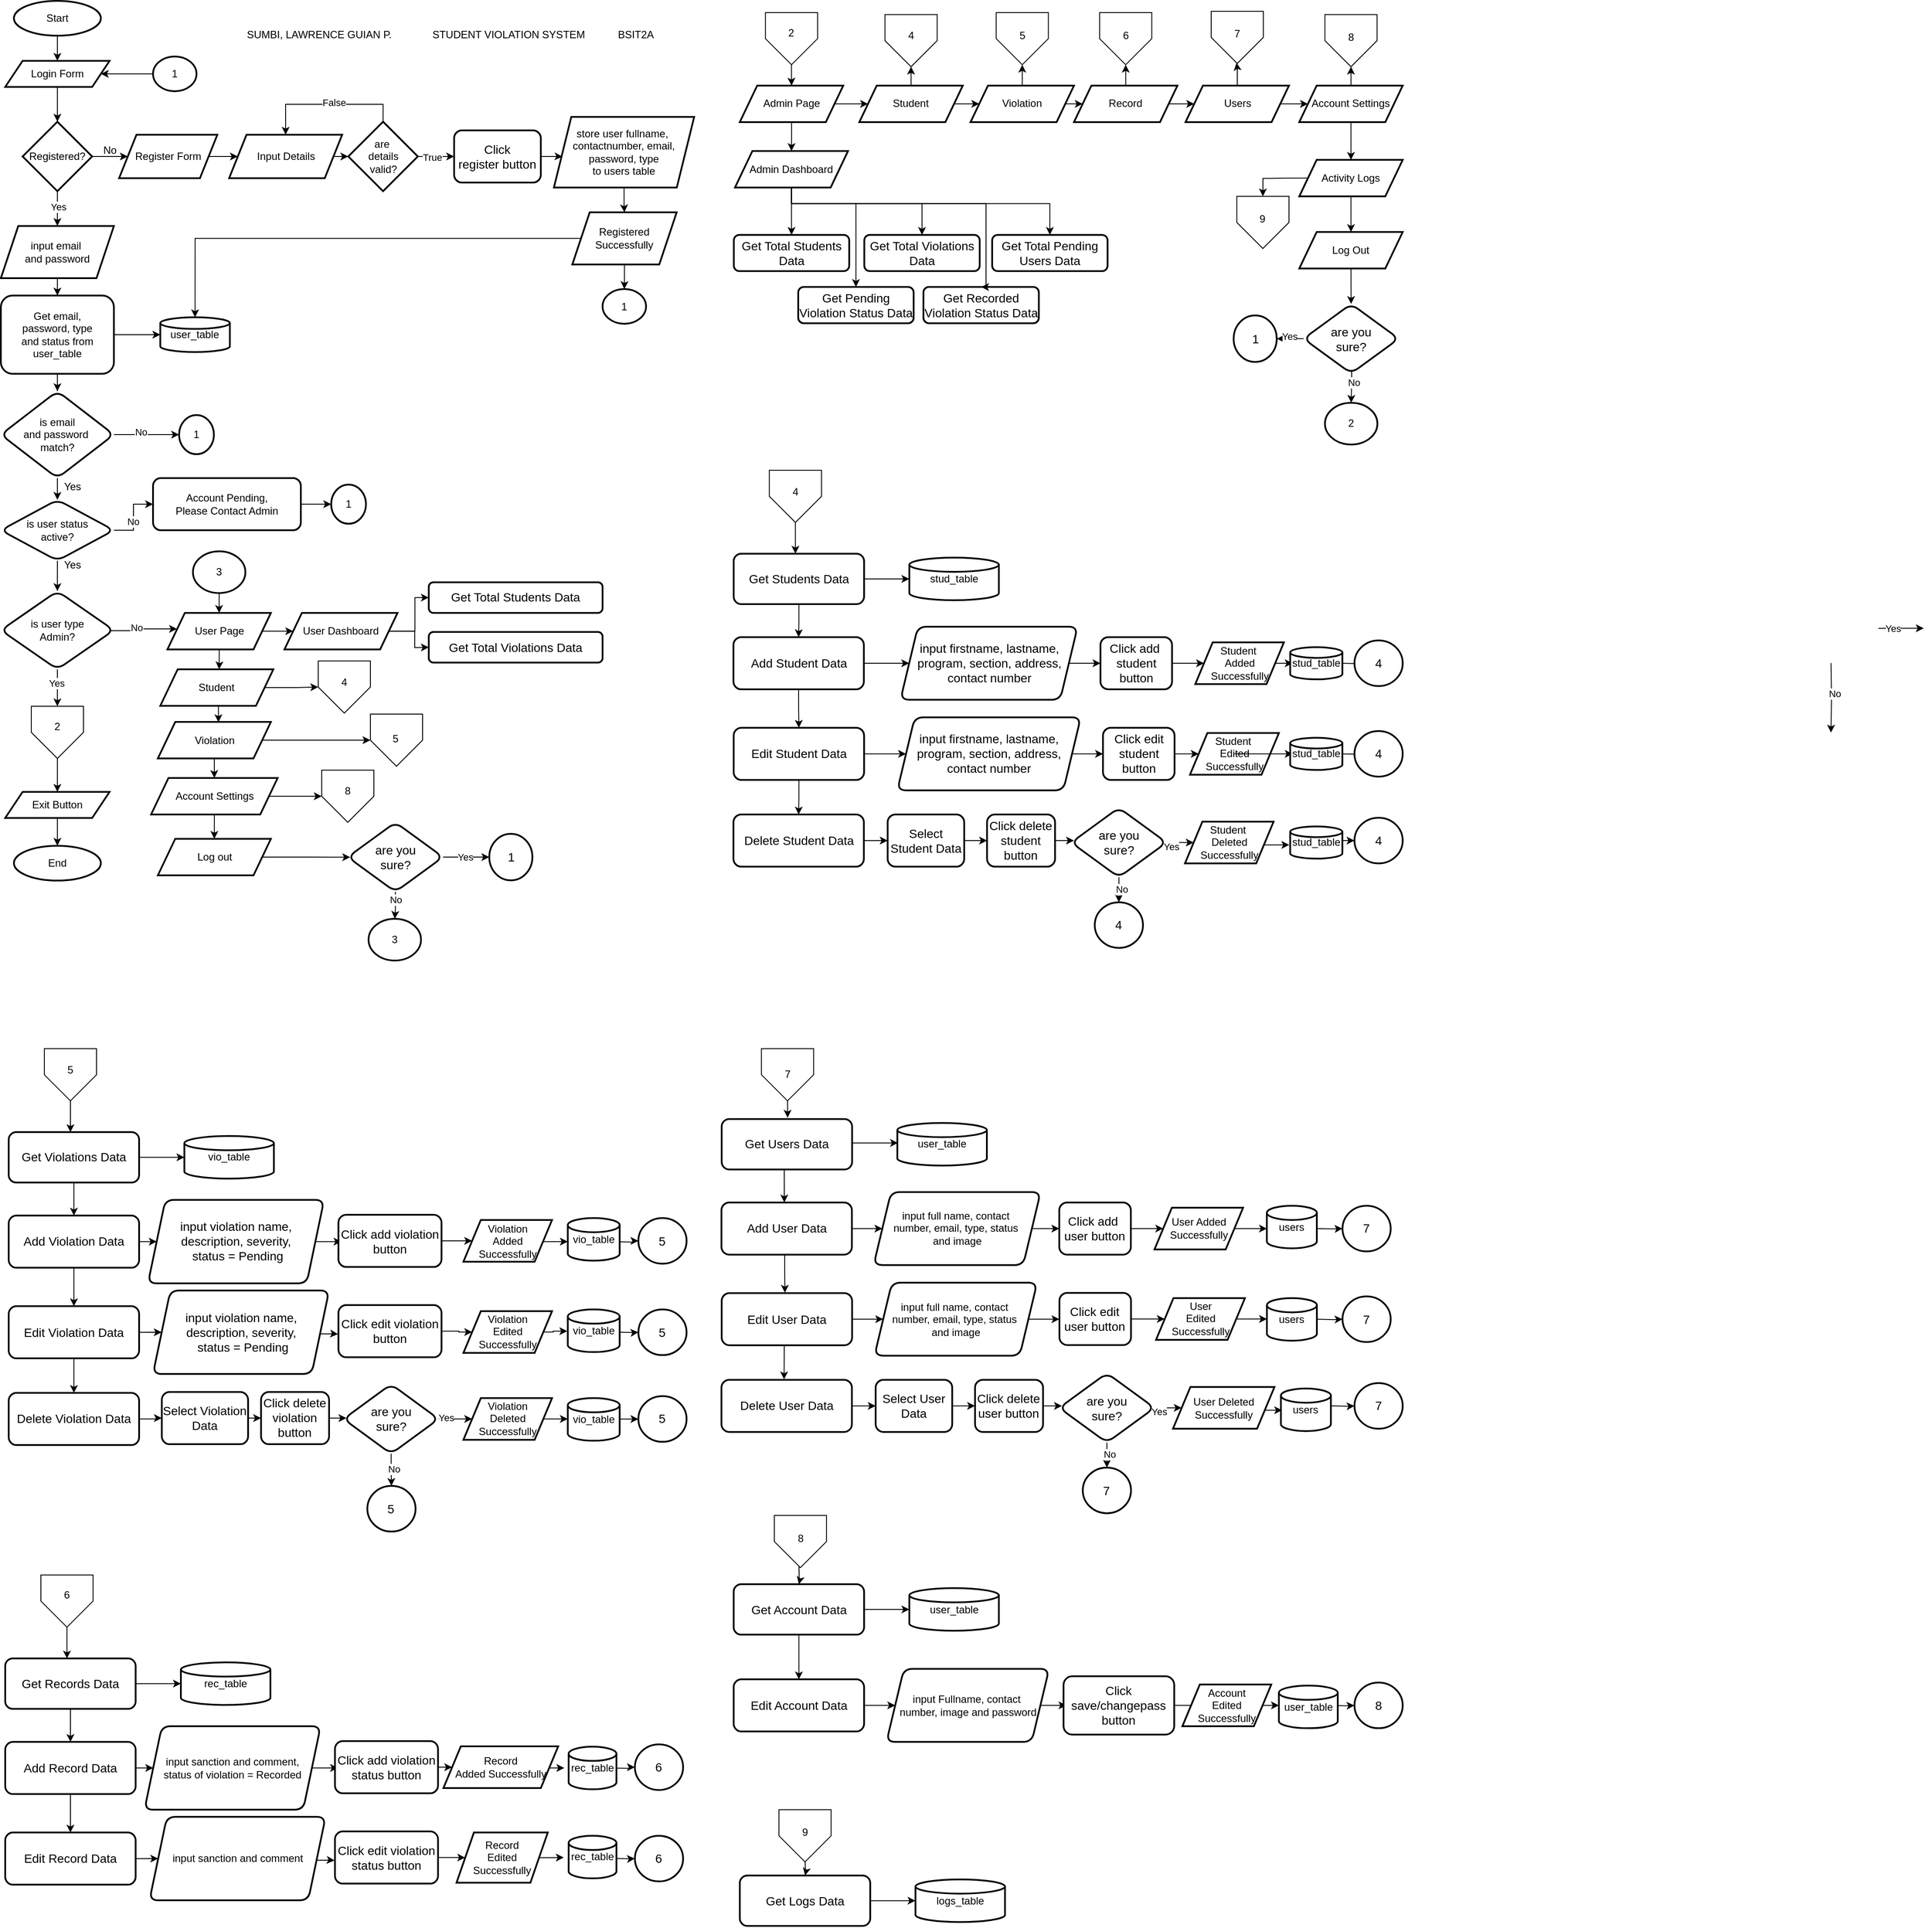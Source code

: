 <mxfile version="27.0.9">
  <diagram id="C5RBs43oDa-KdzZeNtuy" name="Page-1">
    <mxGraphModel dx="2635" dy="1260" grid="1" gridSize="12" guides="1" tooltips="1" connect="1" arrows="1" fold="1" page="1" pageScale="1" pageWidth="827" pageHeight="1169" math="0" shadow="0">
      <root>
        <mxCell id="WIyWlLk6GJQsqaUBKTNV-0" />
        <mxCell id="WIyWlLk6GJQsqaUBKTNV-1" parent="WIyWlLk6GJQsqaUBKTNV-0" />
        <mxCell id="Uc0-LxrvivF567ajh-_D-2" value="" style="edgeStyle=orthogonalEdgeStyle;rounded=0;orthogonalLoop=1;jettySize=auto;html=1;" parent="WIyWlLk6GJQsqaUBKTNV-1" source="Uc0-LxrvivF567ajh-_D-0" target="Uc0-LxrvivF567ajh-_D-1" edge="1">
          <mxGeometry relative="1" as="geometry" />
        </mxCell>
        <mxCell id="Uc0-LxrvivF567ajh-_D-0" value="Start" style="strokeWidth=2;html=1;shape=mxgraph.flowchart.start_1;whiteSpace=wrap;" parent="WIyWlLk6GJQsqaUBKTNV-1" vertex="1">
          <mxGeometry x="30" y="36" width="100" height="40" as="geometry" />
        </mxCell>
        <mxCell id="Uc0-LxrvivF567ajh-_D-4" value="" style="edgeStyle=orthogonalEdgeStyle;rounded=0;orthogonalLoop=1;jettySize=auto;html=1;" parent="WIyWlLk6GJQsqaUBKTNV-1" source="Uc0-LxrvivF567ajh-_D-1" target="Uc0-LxrvivF567ajh-_D-3" edge="1">
          <mxGeometry relative="1" as="geometry" />
        </mxCell>
        <mxCell id="Uc0-LxrvivF567ajh-_D-1" value="Login Form" style="shape=parallelogram;perimeter=parallelogramPerimeter;whiteSpace=wrap;html=1;fixedSize=1;strokeWidth=2;" parent="WIyWlLk6GJQsqaUBKTNV-1" vertex="1">
          <mxGeometry x="20" y="105" width="120" height="30" as="geometry" />
        </mxCell>
        <mxCell id="Uc0-LxrvivF567ajh-_D-6" value="" style="edgeStyle=orthogonalEdgeStyle;rounded=0;orthogonalLoop=1;jettySize=auto;html=1;" parent="WIyWlLk6GJQsqaUBKTNV-1" source="Uc0-LxrvivF567ajh-_D-3" target="ShsvSv2e8H0igmz0pUxx-1" edge="1">
          <mxGeometry relative="1" as="geometry" />
        </mxCell>
        <mxCell id="Uc0-LxrvivF567ajh-_D-24" value="" style="edgeStyle=orthogonalEdgeStyle;rounded=0;orthogonalLoop=1;jettySize=auto;html=1;" parent="WIyWlLk6GJQsqaUBKTNV-1" source="Uc0-LxrvivF567ajh-_D-3" target="Uc0-LxrvivF567ajh-_D-23" edge="1">
          <mxGeometry relative="1" as="geometry" />
        </mxCell>
        <mxCell id="Uc0-LxrvivF567ajh-_D-25" value="Yes" style="edgeLabel;html=1;align=center;verticalAlign=middle;resizable=0;points=[];" parent="Uc0-LxrvivF567ajh-_D-24" vertex="1" connectable="0">
          <mxGeometry x="-0.12" y="1" relative="1" as="geometry">
            <mxPoint as="offset" />
          </mxGeometry>
        </mxCell>
        <mxCell id="Uc0-LxrvivF567ajh-_D-3" value="Registered?" style="rhombus;whiteSpace=wrap;html=1;strokeWidth=2;" parent="WIyWlLk6GJQsqaUBKTNV-1" vertex="1">
          <mxGeometry x="40" y="175" width="80" height="80" as="geometry" />
        </mxCell>
        <mxCell id="Uc0-LxrvivF567ajh-_D-8" value="" style="edgeStyle=orthogonalEdgeStyle;rounded=0;orthogonalLoop=1;jettySize=auto;html=1;" parent="WIyWlLk6GJQsqaUBKTNV-1" source="Uc0-LxrvivF567ajh-_D-5" target="Uc0-LxrvivF567ajh-_D-7" edge="1">
          <mxGeometry relative="1" as="geometry" />
        </mxCell>
        <mxCell id="Uc0-LxrvivF567ajh-_D-5" value="Input Details" style="shape=parallelogram;perimeter=parallelogramPerimeter;whiteSpace=wrap;html=1;fixedSize=1;strokeWidth=2;" parent="WIyWlLk6GJQsqaUBKTNV-1" vertex="1">
          <mxGeometry x="277.52" y="190" width="130" height="50" as="geometry" />
        </mxCell>
        <mxCell id="Uc0-LxrvivF567ajh-_D-13" value="" style="edgeStyle=orthogonalEdgeStyle;rounded=0;orthogonalLoop=1;jettySize=auto;html=1;entryX=0.5;entryY=0;entryDx=0;entryDy=0;exitX=0.5;exitY=0;exitDx=0;exitDy=0;" parent="WIyWlLk6GJQsqaUBKTNV-1" source="Uc0-LxrvivF567ajh-_D-7" target="Uc0-LxrvivF567ajh-_D-5" edge="1">
          <mxGeometry relative="1" as="geometry">
            <mxPoint x="497.52" y="95" as="targetPoint" />
          </mxGeometry>
        </mxCell>
        <mxCell id="Uc0-LxrvivF567ajh-_D-14" value="False" style="edgeLabel;html=1;align=center;verticalAlign=middle;resizable=0;points=[];" parent="Uc0-LxrvivF567ajh-_D-13" vertex="1" connectable="0">
          <mxGeometry x="-0.086" y="-2" relative="1" as="geometry">
            <mxPoint as="offset" />
          </mxGeometry>
        </mxCell>
        <mxCell id="t4tHIIzPQDvXIn7TSngj-36" value="" style="edgeStyle=orthogonalEdgeStyle;rounded=0;orthogonalLoop=1;jettySize=auto;html=1;" parent="WIyWlLk6GJQsqaUBKTNV-1" source="Uc0-LxrvivF567ajh-_D-7" target="t4tHIIzPQDvXIn7TSngj-35" edge="1">
          <mxGeometry relative="1" as="geometry" />
        </mxCell>
        <mxCell id="t4tHIIzPQDvXIn7TSngj-38" value="True" style="edgeLabel;html=1;align=center;verticalAlign=middle;resizable=0;points=[];" parent="t4tHIIzPQDvXIn7TSngj-36" vertex="1" connectable="0">
          <mxGeometry x="-0.242" y="-1" relative="1" as="geometry">
            <mxPoint as="offset" />
          </mxGeometry>
        </mxCell>
        <mxCell id="Uc0-LxrvivF567ajh-_D-7" value="are&amp;nbsp;&lt;div&gt;details&lt;/div&gt;&lt;div&gt;valid?&lt;/div&gt;" style="rhombus;whiteSpace=wrap;html=1;strokeWidth=2;" parent="WIyWlLk6GJQsqaUBKTNV-1" vertex="1">
          <mxGeometry x="414.56" y="175" width="80" height="80" as="geometry" />
        </mxCell>
        <mxCell id="t4tHIIzPQDvXIn7TSngj-23" value="" style="edgeStyle=orthogonalEdgeStyle;rounded=0;orthogonalLoop=1;jettySize=auto;html=1;entryX=0.5;entryY=0;entryDx=0;entryDy=0;entryPerimeter=0;" parent="WIyWlLk6GJQsqaUBKTNV-1" source="Uc0-LxrvivF567ajh-_D-9" target="Uc0-LxrvivF567ajh-_D-28" edge="1">
          <mxGeometry relative="1" as="geometry">
            <mxPoint x="646.12" y="309.333" as="targetPoint" />
          </mxGeometry>
        </mxCell>
        <mxCell id="t4tHIIzPQDvXIn7TSngj-24" value="" style="edgeStyle=orthogonalEdgeStyle;rounded=0;orthogonalLoop=1;jettySize=auto;html=1;" parent="WIyWlLk6GJQsqaUBKTNV-1" source="Uc0-LxrvivF567ajh-_D-9" target="Uc0-LxrvivF567ajh-_D-19" edge="1">
          <mxGeometry relative="1" as="geometry" />
        </mxCell>
        <mxCell id="Uc0-LxrvivF567ajh-_D-9" value="&lt;div&gt;&lt;br&gt;&lt;/div&gt;Registered&lt;div&gt;Successfully&lt;br&gt;&lt;br&gt;&lt;/div&gt;" style="shape=parallelogram;perimeter=parallelogramPerimeter;whiteSpace=wrap;html=1;fixedSize=1;strokeWidth=2;" parent="WIyWlLk6GJQsqaUBKTNV-1" vertex="1">
          <mxGeometry x="672.24" y="279.25" width="120" height="60" as="geometry" />
        </mxCell>
        <mxCell id="Uc0-LxrvivF567ajh-_D-11" value="No" style="text;html=1;align=center;verticalAlign=middle;resizable=0;points=[];autosize=1;strokeColor=none;fillColor=none;" parent="WIyWlLk6GJQsqaUBKTNV-1" vertex="1">
          <mxGeometry x="120" y="193" width="40" height="30" as="geometry" />
        </mxCell>
        <mxCell id="Uc0-LxrvivF567ajh-_D-19" value="1" style="ellipse;whiteSpace=wrap;html=1;strokeWidth=2;" parent="WIyWlLk6GJQsqaUBKTNV-1" vertex="1">
          <mxGeometry x="707.02" y="367.5" width="50" height="40" as="geometry" />
        </mxCell>
        <mxCell id="Uc0-LxrvivF567ajh-_D-22" value="" style="edgeStyle=orthogonalEdgeStyle;rounded=0;orthogonalLoop=1;jettySize=auto;html=1;" parent="WIyWlLk6GJQsqaUBKTNV-1" source="Uc0-LxrvivF567ajh-_D-21" target="Uc0-LxrvivF567ajh-_D-1" edge="1">
          <mxGeometry relative="1" as="geometry" />
        </mxCell>
        <mxCell id="Uc0-LxrvivF567ajh-_D-21" value="1" style="ellipse;whiteSpace=wrap;html=1;strokeWidth=2;" parent="WIyWlLk6GJQsqaUBKTNV-1" vertex="1">
          <mxGeometry x="190" y="100" width="50" height="40" as="geometry" />
        </mxCell>
        <mxCell id="Uc0-LxrvivF567ajh-_D-27" value="" style="edgeStyle=orthogonalEdgeStyle;rounded=0;orthogonalLoop=1;jettySize=auto;html=1;" parent="WIyWlLk6GJQsqaUBKTNV-1" source="Uc0-LxrvivF567ajh-_D-23" target="Uc0-LxrvivF567ajh-_D-26" edge="1">
          <mxGeometry relative="1" as="geometry" />
        </mxCell>
        <mxCell id="Uc0-LxrvivF567ajh-_D-23" value="input email&amp;nbsp;&lt;div&gt;and password&lt;/div&gt;" style="shape=parallelogram;perimeter=parallelogramPerimeter;whiteSpace=wrap;html=1;fixedSize=1;strokeWidth=2;" parent="WIyWlLk6GJQsqaUBKTNV-1" vertex="1">
          <mxGeometry x="15" y="295" width="130" height="60" as="geometry" />
        </mxCell>
        <mxCell id="Uc0-LxrvivF567ajh-_D-33" value="" style="edgeStyle=orthogonalEdgeStyle;rounded=0;orthogonalLoop=1;jettySize=auto;html=1;" parent="WIyWlLk6GJQsqaUBKTNV-1" source="Uc0-LxrvivF567ajh-_D-26" target="Uc0-LxrvivF567ajh-_D-32" edge="1">
          <mxGeometry relative="1" as="geometry" />
        </mxCell>
        <mxCell id="X0sMikLkQmicngNCFKQL-89" value="" style="edgeStyle=orthogonalEdgeStyle;rounded=0;orthogonalLoop=1;jettySize=auto;html=1;" parent="WIyWlLk6GJQsqaUBKTNV-1" source="Uc0-LxrvivF567ajh-_D-26" target="Uc0-LxrvivF567ajh-_D-28" edge="1">
          <mxGeometry relative="1" as="geometry" />
        </mxCell>
        <mxCell id="Uc0-LxrvivF567ajh-_D-26" value="Get email,&lt;div&gt;password, type&lt;/div&gt;&lt;div&gt;and status from&lt;/div&gt;&lt;div&gt;user_table&lt;/div&gt;" style="rounded=1;whiteSpace=wrap;html=1;strokeWidth=2;" parent="WIyWlLk6GJQsqaUBKTNV-1" vertex="1">
          <mxGeometry x="15" y="375" width="130" height="90" as="geometry" />
        </mxCell>
        <mxCell id="Uc0-LxrvivF567ajh-_D-28" value="user_table" style="strokeWidth=2;html=1;shape=mxgraph.flowchart.database;whiteSpace=wrap;" parent="WIyWlLk6GJQsqaUBKTNV-1" vertex="1">
          <mxGeometry x="198.35" y="400" width="80" height="40" as="geometry" />
        </mxCell>
        <mxCell id="Uc0-LxrvivF567ajh-_D-35" value="" style="edgeStyle=orthogonalEdgeStyle;rounded=0;orthogonalLoop=1;jettySize=auto;html=1;" parent="WIyWlLk6GJQsqaUBKTNV-1" source="Uc0-LxrvivF567ajh-_D-32" target="Uc0-LxrvivF567ajh-_D-34" edge="1">
          <mxGeometry relative="1" as="geometry" />
        </mxCell>
        <mxCell id="Uc0-LxrvivF567ajh-_D-36" value="No" style="edgeLabel;html=1;align=center;verticalAlign=middle;resizable=0;points=[];" parent="Uc0-LxrvivF567ajh-_D-35" vertex="1" connectable="0">
          <mxGeometry x="-0.167" y="3" relative="1" as="geometry">
            <mxPoint as="offset" />
          </mxGeometry>
        </mxCell>
        <mxCell id="Uc0-LxrvivF567ajh-_D-111" value="" style="edgeStyle=orthogonalEdgeStyle;rounded=0;orthogonalLoop=1;jettySize=auto;html=1;" parent="WIyWlLk6GJQsqaUBKTNV-1" source="Uc0-LxrvivF567ajh-_D-32" target="Uc0-LxrvivF567ajh-_D-110" edge="1">
          <mxGeometry relative="1" as="geometry" />
        </mxCell>
        <mxCell id="Uc0-LxrvivF567ajh-_D-32" value="is email&lt;div&gt;and password&amp;nbsp;&lt;/div&gt;&lt;div&gt;match?&lt;/div&gt;" style="rhombus;whiteSpace=wrap;html=1;rounded=1;strokeWidth=2;" parent="WIyWlLk6GJQsqaUBKTNV-1" vertex="1">
          <mxGeometry x="15" y="485" width="130" height="100" as="geometry" />
        </mxCell>
        <mxCell id="Uc0-LxrvivF567ajh-_D-34" value="1" style="ellipse;whiteSpace=wrap;html=1;rounded=1;strokeWidth=2;" parent="WIyWlLk6GJQsqaUBKTNV-1" vertex="1">
          <mxGeometry x="220" y="512.5" width="40" height="45" as="geometry" />
        </mxCell>
        <mxCell id="Uc0-LxrvivF567ajh-_D-41" value="" style="edgeStyle=orthogonalEdgeStyle;rounded=0;orthogonalLoop=1;jettySize=auto;html=1;exitX=0.948;exitY=0.506;exitDx=0;exitDy=0;exitPerimeter=0;entryX=0.092;entryY=0.439;entryDx=0;entryDy=0;entryPerimeter=0;" parent="WIyWlLk6GJQsqaUBKTNV-1" source="Uc0-LxrvivF567ajh-_D-37" target="ShsvSv2e8H0igmz0pUxx-6" edge="1">
          <mxGeometry relative="1" as="geometry">
            <mxPoint x="145.002" y="719.996" as="sourcePoint" />
            <mxPoint x="205.04" y="747.486" as="targetPoint" />
          </mxGeometry>
        </mxCell>
        <mxCell id="Uc0-LxrvivF567ajh-_D-42" value="No" style="edgeLabel;html=1;align=center;verticalAlign=middle;resizable=0;points=[];" parent="Uc0-LxrvivF567ajh-_D-41" vertex="1" connectable="0">
          <mxGeometry x="-0.2" y="4" relative="1" as="geometry">
            <mxPoint as="offset" />
          </mxGeometry>
        </mxCell>
        <mxCell id="Uc0-LxrvivF567ajh-_D-46" value="" style="edgeStyle=orthogonalEdgeStyle;rounded=0;orthogonalLoop=1;jettySize=auto;html=1;" parent="WIyWlLk6GJQsqaUBKTNV-1" source="Uc0-LxrvivF567ajh-_D-37" target="Uc0-LxrvivF567ajh-_D-45" edge="1">
          <mxGeometry relative="1" as="geometry" />
        </mxCell>
        <mxCell id="Uc0-LxrvivF567ajh-_D-47" value="Yes" style="edgeLabel;html=1;align=center;verticalAlign=middle;resizable=0;points=[];" parent="Uc0-LxrvivF567ajh-_D-46" vertex="1" connectable="0">
          <mxGeometry x="-0.25" y="-1" relative="1" as="geometry">
            <mxPoint as="offset" />
          </mxGeometry>
        </mxCell>
        <mxCell id="Uc0-LxrvivF567ajh-_D-37" value="is user type&lt;div&gt;Admin?&lt;/div&gt;" style="rhombus;whiteSpace=wrap;html=1;rounded=1;strokeWidth=2;" parent="WIyWlLk6GJQsqaUBKTNV-1" vertex="1">
          <mxGeometry x="15" y="715" width="130" height="90" as="geometry" />
        </mxCell>
        <mxCell id="ShsvSv2e8H0igmz0pUxx-233" value="" style="edgeStyle=orthogonalEdgeStyle;rounded=0;orthogonalLoop=1;jettySize=auto;html=1;" parent="WIyWlLk6GJQsqaUBKTNV-1" source="Uc0-LxrvivF567ajh-_D-45" target="ShsvSv2e8H0igmz0pUxx-231" edge="1">
          <mxGeometry relative="1" as="geometry" />
        </mxCell>
        <mxCell id="Uc0-LxrvivF567ajh-_D-45" value="" style="verticalLabelPosition=bottom;verticalAlign=top;html=1;shape=offPageConnector;rounded=0;size=0.5;" parent="WIyWlLk6GJQsqaUBKTNV-1" vertex="1">
          <mxGeometry x="50" y="847.53" width="60" height="60" as="geometry" />
        </mxCell>
        <mxCell id="Uc0-LxrvivF567ajh-_D-48" value="2" style="text;html=1;align=center;verticalAlign=middle;whiteSpace=wrap;rounded=0;" parent="WIyWlLk6GJQsqaUBKTNV-1" vertex="1">
          <mxGeometry x="50" y="856.01" width="60" height="30" as="geometry" />
        </mxCell>
        <mxCell id="J2Y3ej7FawQqF2J4Sy8i-4" value="" style="edgeStyle=orthogonalEdgeStyle;rounded=0;orthogonalLoop=1;jettySize=auto;html=1;exitX=1;exitY=0.5;exitDx=0;exitDy=0;" parent="WIyWlLk6GJQsqaUBKTNV-1" source="ShsvSv2e8H0igmz0pUxx-3" target="J2Y3ej7FawQqF2J4Sy8i-3" edge="1">
          <mxGeometry relative="1" as="geometry">
            <Array as="points" />
            <mxPoint x="325.04" y="835.034" as="sourcePoint" />
          </mxGeometry>
        </mxCell>
        <mxCell id="J2Y3ej7FawQqF2J4Sy8i-6" value="" style="edgeStyle=orthogonalEdgeStyle;rounded=0;orthogonalLoop=1;jettySize=auto;html=1;exitX=0.5;exitY=1;exitDx=0;exitDy=0;entryX=0.536;entryY=0.008;entryDx=0;entryDy=0;entryPerimeter=0;" parent="WIyWlLk6GJQsqaUBKTNV-1" source="ShsvSv2e8H0igmz0pUxx-3" target="ShsvSv2e8H0igmz0pUxx-5" edge="1">
          <mxGeometry relative="1" as="geometry">
            <mxPoint x="265.04" y="860" as="sourcePoint" />
            <mxPoint x="265.04" y="900" as="targetPoint" />
          </mxGeometry>
        </mxCell>
        <mxCell id="Uc0-LxrvivF567ajh-_D-64" value="" style="edgeStyle=orthogonalEdgeStyle;rounded=0;orthogonalLoop=1;jettySize=auto;html=1;" parent="WIyWlLk6GJQsqaUBKTNV-1" source="Uc0-LxrvivF567ajh-_D-53" target="Uc0-LxrvivF567ajh-_D-62" edge="1">
          <mxGeometry relative="1" as="geometry" />
        </mxCell>
        <mxCell id="J2Y3ej7FawQqF2J4Sy8i-64" value="" style="edgeStyle=orthogonalEdgeStyle;rounded=0;orthogonalLoop=1;jettySize=auto;html=1;" parent="WIyWlLk6GJQsqaUBKTNV-1" source="Uc0-LxrvivF567ajh-_D-53" target="Uc0-LxrvivF567ajh-_D-67" edge="1">
          <mxGeometry relative="1" as="geometry" />
        </mxCell>
        <mxCell id="Uc0-LxrvivF567ajh-_D-53" value="&lt;font style=&quot;font-size: 14px;&quot;&gt;Get Students Data&lt;/font&gt;" style="whiteSpace=wrap;html=1;rounded=1;strokeWidth=2;" parent="WIyWlLk6GJQsqaUBKTNV-1" vertex="1">
          <mxGeometry x="857.79" y="672" width="150" height="58" as="geometry" />
        </mxCell>
        <mxCell id="Uc0-LxrvivF567ajh-_D-62" value="stud_table" style="strokeWidth=2;html=1;shape=mxgraph.flowchart.database;whiteSpace=wrap;" parent="WIyWlLk6GJQsqaUBKTNV-1" vertex="1">
          <mxGeometry x="1059.83" y="676.5" width="102.96" height="49" as="geometry" />
        </mxCell>
        <mxCell id="J2Y3ej7FawQqF2J4Sy8i-65" value="" style="edgeStyle=orthogonalEdgeStyle;rounded=0;orthogonalLoop=1;jettySize=auto;html=1;" parent="WIyWlLk6GJQsqaUBKTNV-1" source="Uc0-LxrvivF567ajh-_D-67" target="Uc0-LxrvivF567ajh-_D-69" edge="1">
          <mxGeometry relative="1" as="geometry" />
        </mxCell>
        <mxCell id="J2Y3ej7FawQqF2J4Sy8i-80" value="" style="edgeStyle=orthogonalEdgeStyle;rounded=0;orthogonalLoop=1;jettySize=auto;html=1;" parent="WIyWlLk6GJQsqaUBKTNV-1" source="Uc0-LxrvivF567ajh-_D-67" target="J2Y3ej7FawQqF2J4Sy8i-71" edge="1">
          <mxGeometry relative="1" as="geometry" />
        </mxCell>
        <mxCell id="Uc0-LxrvivF567ajh-_D-67" value="&lt;font style=&quot;font-size: 14px;&quot;&gt;Add Student Data&lt;/font&gt;" style="whiteSpace=wrap;html=1;rounded=1;strokeWidth=2;" parent="WIyWlLk6GJQsqaUBKTNV-1" vertex="1">
          <mxGeometry x="857.54" y="768" width="150" height="60" as="geometry" />
        </mxCell>
        <mxCell id="J2Y3ej7FawQqF2J4Sy8i-66" value="" style="edgeStyle=orthogonalEdgeStyle;rounded=0;orthogonalLoop=1;jettySize=auto;html=1;" parent="WIyWlLk6GJQsqaUBKTNV-1" source="Uc0-LxrvivF567ajh-_D-69" target="Uc0-LxrvivF567ajh-_D-71" edge="1">
          <mxGeometry relative="1" as="geometry" />
        </mxCell>
        <mxCell id="Uc0-LxrvivF567ajh-_D-69" value="&lt;span style=&quot;font-size: 14px;&quot;&gt;input firstname, lastname, program, section, address, contact number&lt;/span&gt;" style="shape=parallelogram;perimeter=parallelogramPerimeter;whiteSpace=wrap;html=1;fixedSize=1;rounded=1;strokeWidth=2;" parent="WIyWlLk6GJQsqaUBKTNV-1" vertex="1">
          <mxGeometry x="1049.65" y="756" width="203.68" height="84" as="geometry" />
        </mxCell>
        <mxCell id="J2Y3ej7FawQqF2J4Sy8i-67" value="" style="edgeStyle=orthogonalEdgeStyle;rounded=0;orthogonalLoop=1;jettySize=auto;html=1;entryX=0;entryY=0.5;entryDx=0;entryDy=0;" parent="WIyWlLk6GJQsqaUBKTNV-1" source="Uc0-LxrvivF567ajh-_D-71" target="ShsvSv2e8H0igmz0pUxx-19" edge="1">
          <mxGeometry relative="1" as="geometry" />
        </mxCell>
        <mxCell id="Uc0-LxrvivF567ajh-_D-71" value="&lt;font style=&quot;font-size: 14px;&quot;&gt;Click add&amp;nbsp;&lt;/font&gt;&lt;div&gt;&lt;font style=&quot;font-size: 14px;&quot;&gt;student button&lt;/font&gt;&lt;/div&gt;" style="whiteSpace=wrap;html=1;rounded=1;strokeWidth=2;" parent="WIyWlLk6GJQsqaUBKTNV-1" vertex="1">
          <mxGeometry x="1279.65" y="768" width="82.31" height="60" as="geometry" />
        </mxCell>
        <mxCell id="J2Y3ej7FawQqF2J4Sy8i-69" value="" style="edgeStyle=orthogonalEdgeStyle;rounded=0;orthogonalLoop=1;jettySize=auto;html=1;" parent="WIyWlLk6GJQsqaUBKTNV-1" target="J2Y3ej7FawQqF2J4Sy8i-68" edge="1">
          <mxGeometry relative="1" as="geometry">
            <mxPoint x="1556.15" y="798.043" as="sourcePoint" />
          </mxGeometry>
        </mxCell>
        <mxCell id="J2Y3ej7FawQqF2J4Sy8i-82" value="" style="edgeStyle=orthogonalEdgeStyle;rounded=0;orthogonalLoop=1;jettySize=auto;html=1;" parent="WIyWlLk6GJQsqaUBKTNV-1" source="Uc0-LxrvivF567ajh-_D-91" target="Uc0-LxrvivF567ajh-_D-93" edge="1">
          <mxGeometry relative="1" as="geometry" />
        </mxCell>
        <mxCell id="Uc0-LxrvivF567ajh-_D-91" value="Delete Student Data" style="whiteSpace=wrap;html=1;rounded=1;strokeWidth=2;fontSize=14;" parent="WIyWlLk6GJQsqaUBKTNV-1" vertex="1">
          <mxGeometry x="857.54" y="972" width="150" height="60" as="geometry" />
        </mxCell>
        <mxCell id="J2Y3ej7FawQqF2J4Sy8i-83" value="" style="edgeStyle=orthogonalEdgeStyle;rounded=0;orthogonalLoop=1;jettySize=auto;html=1;entryX=0;entryY=0.5;entryDx=0;entryDy=0;" parent="WIyWlLk6GJQsqaUBKTNV-1" source="Uc0-LxrvivF567ajh-_D-93" target="Uc0-LxrvivF567ajh-_D-97" edge="1">
          <mxGeometry relative="1" as="geometry" />
        </mxCell>
        <mxCell id="Uc0-LxrvivF567ajh-_D-93" value="Select Student Data" style="whiteSpace=wrap;html=1;rounded=1;strokeWidth=2;fontSize=14;" parent="WIyWlLk6GJQsqaUBKTNV-1" vertex="1">
          <mxGeometry x="1034.89" y="972" width="88.04" height="60" as="geometry" />
        </mxCell>
        <mxCell id="Uc0-LxrvivF567ajh-_D-98" value="" style="edgeStyle=orthogonalEdgeStyle;rounded=0;orthogonalLoop=1;jettySize=auto;html=1;entryX=0;entryY=0.5;entryDx=0;entryDy=0;" parent="WIyWlLk6GJQsqaUBKTNV-1" source="Uc0-LxrvivF567ajh-_D-95" target="ShsvSv2e8H0igmz0pUxx-17" edge="1">
          <mxGeometry relative="1" as="geometry" />
        </mxCell>
        <mxCell id="J2Y3ej7FawQqF2J4Sy8i-87" value="Yes" style="edgeLabel;html=1;align=center;verticalAlign=middle;resizable=0;points=[];" parent="Uc0-LxrvivF567ajh-_D-98" vertex="1" connectable="0">
          <mxGeometry x="0.019" y="3" relative="1" as="geometry">
            <mxPoint y="1" as="offset" />
          </mxGeometry>
        </mxCell>
        <mxCell id="J2Y3ej7FawQqF2J4Sy8i-89" value="" style="edgeStyle=orthogonalEdgeStyle;rounded=0;orthogonalLoop=1;jettySize=auto;html=1;entryX=0.5;entryY=0;entryDx=0;entryDy=0;" parent="WIyWlLk6GJQsqaUBKTNV-1" source="Uc0-LxrvivF567ajh-_D-95" target="J2Y3ej7FawQqF2J4Sy8i-90" edge="1">
          <mxGeometry relative="1" as="geometry">
            <mxPoint x="1296.06" y="1122" as="targetPoint" />
          </mxGeometry>
        </mxCell>
        <mxCell id="J2Y3ej7FawQqF2J4Sy8i-91" value="No" style="edgeLabel;html=1;align=center;verticalAlign=middle;resizable=0;points=[];" parent="J2Y3ej7FawQqF2J4Sy8i-89" vertex="1" connectable="0">
          <mxGeometry x="-0.133" y="2" relative="1" as="geometry">
            <mxPoint x="1" y="1" as="offset" />
          </mxGeometry>
        </mxCell>
        <mxCell id="Uc0-LxrvivF567ajh-_D-95" value="&lt;font style=&quot;font-size: 14px;&quot;&gt;are you&lt;/font&gt;&lt;div&gt;&lt;font style=&quot;font-size: 14px;&quot;&gt;sure?&lt;/font&gt;&lt;/div&gt;" style="rhombus;whiteSpace=wrap;html=1;rounded=1;strokeWidth=2;" parent="WIyWlLk6GJQsqaUBKTNV-1" vertex="1">
          <mxGeometry x="1246.07" y="964.25" width="109.5" height="80" as="geometry" />
        </mxCell>
        <mxCell id="ShsvSv2e8H0igmz0pUxx-27" value="" style="edgeStyle=orthogonalEdgeStyle;rounded=0;orthogonalLoop=1;jettySize=auto;html=1;" parent="WIyWlLk6GJQsqaUBKTNV-1" source="Uc0-LxrvivF567ajh-_D-97" target="Uc0-LxrvivF567ajh-_D-95" edge="1">
          <mxGeometry relative="1" as="geometry">
            <Array as="points">
              <mxPoint x="1244.85" y="1002" />
              <mxPoint x="1244.85" y="1002" />
            </Array>
          </mxGeometry>
        </mxCell>
        <mxCell id="Uc0-LxrvivF567ajh-_D-97" value="&lt;span style=&quot;font-size: 14px;&quot;&gt;Click delete student button&lt;/span&gt;" style="whiteSpace=wrap;html=1;rounded=1;strokeWidth=2;" parent="WIyWlLk6GJQsqaUBKTNV-1" vertex="1">
          <mxGeometry x="1149.19" y="972" width="78.22" height="60" as="geometry" />
        </mxCell>
        <mxCell id="Uc0-LxrvivF567ajh-_D-112" value="" style="edgeStyle=orthogonalEdgeStyle;rounded=0;orthogonalLoop=1;jettySize=auto;html=1;" parent="WIyWlLk6GJQsqaUBKTNV-1" source="Uc0-LxrvivF567ajh-_D-110" target="Uc0-LxrvivF567ajh-_D-37" edge="1">
          <mxGeometry relative="1" as="geometry" />
        </mxCell>
        <mxCell id="Uc0-LxrvivF567ajh-_D-114" value="" style="edgeStyle=orthogonalEdgeStyle;rounded=0;orthogonalLoop=1;jettySize=auto;html=1;" parent="WIyWlLk6GJQsqaUBKTNV-1" source="Uc0-LxrvivF567ajh-_D-110" target="Uc0-LxrvivF567ajh-_D-113" edge="1">
          <mxGeometry relative="1" as="geometry" />
        </mxCell>
        <mxCell id="Uc0-LxrvivF567ajh-_D-118" value="No" style="edgeLabel;html=1;align=center;verticalAlign=middle;resizable=0;points=[];" parent="Uc0-LxrvivF567ajh-_D-114" vertex="1" connectable="0">
          <mxGeometry x="-0.133" y="1" relative="1" as="geometry">
            <mxPoint as="offset" />
          </mxGeometry>
        </mxCell>
        <mxCell id="Uc0-LxrvivF567ajh-_D-110" value="is user status&lt;div&gt;active?&lt;/div&gt;" style="rhombus;whiteSpace=wrap;html=1;rounded=1;strokeWidth=2;" parent="WIyWlLk6GJQsqaUBKTNV-1" vertex="1">
          <mxGeometry x="15" y="610" width="130" height="70" as="geometry" />
        </mxCell>
        <mxCell id="Uc0-LxrvivF567ajh-_D-113" value="Account Pending,&lt;div&gt;&lt;span style=&quot;background-color: transparent; color: light-dark(rgb(0, 0, 0), rgb(255, 255, 255));&quot;&gt;Please Contact Admin&lt;/span&gt;&lt;/div&gt;" style="rounded=1;whiteSpace=wrap;html=1;strokeWidth=2;" parent="WIyWlLk6GJQsqaUBKTNV-1" vertex="1">
          <mxGeometry x="190" y="585" width="170" height="60" as="geometry" />
        </mxCell>
        <mxCell id="Uc0-LxrvivF567ajh-_D-116" value="" style="edgeStyle=orthogonalEdgeStyle;rounded=0;orthogonalLoop=1;jettySize=auto;html=1;entryX=0;entryY=0.5;entryDx=0;entryDy=0;exitX=1;exitY=0.5;exitDx=0;exitDy=0;" parent="WIyWlLk6GJQsqaUBKTNV-1" source="Uc0-LxrvivF567ajh-_D-113" target="Uc0-LxrvivF567ajh-_D-115" edge="1">
          <mxGeometry relative="1" as="geometry">
            <mxPoint x="432" y="696" as="sourcePoint" />
          </mxGeometry>
        </mxCell>
        <mxCell id="Uc0-LxrvivF567ajh-_D-115" value="1" style="ellipse;whiteSpace=wrap;html=1;rounded=1;strokeWidth=2;" parent="WIyWlLk6GJQsqaUBKTNV-1" vertex="1">
          <mxGeometry x="394.92" y="592.5" width="40" height="45" as="geometry" />
        </mxCell>
        <mxCell id="Uc0-LxrvivF567ajh-_D-117" value="Yes" style="text;html=1;align=center;verticalAlign=middle;whiteSpace=wrap;rounded=0;" parent="WIyWlLk6GJQsqaUBKTNV-1" vertex="1">
          <mxGeometry x="75" y="590" width="45" height="10" as="geometry" />
        </mxCell>
        <mxCell id="Uc0-LxrvivF567ajh-_D-119" value="Yes" style="text;html=1;align=center;verticalAlign=middle;whiteSpace=wrap;rounded=0;" parent="WIyWlLk6GJQsqaUBKTNV-1" vertex="1">
          <mxGeometry x="75" y="680" width="45" height="10" as="geometry" />
        </mxCell>
        <mxCell id="J2Y3ej7FawQqF2J4Sy8i-3" value="" style="verticalLabelPosition=bottom;verticalAlign=top;html=1;shape=offPageConnector;rounded=0;size=0.5;" parent="WIyWlLk6GJQsqaUBKTNV-1" vertex="1">
          <mxGeometry x="380" y="795.38" width="60" height="60" as="geometry" />
        </mxCell>
        <mxCell id="J2Y3ej7FawQqF2J4Sy8i-9" value="" style="edgeStyle=orthogonalEdgeStyle;rounded=0;orthogonalLoop=1;jettySize=auto;html=1;entryX=0;entryY=0.5;entryDx=0;entryDy=0;exitX=1;exitY=0.5;exitDx=0;exitDy=0;" parent="WIyWlLk6GJQsqaUBKTNV-1" source="ShsvSv2e8H0igmz0pUxx-5" target="J2Y3ej7FawQqF2J4Sy8i-8" edge="1">
          <mxGeometry relative="1" as="geometry">
            <mxPoint x="325.04" y="925" as="sourcePoint" />
          </mxGeometry>
        </mxCell>
        <mxCell id="J2Y3ej7FawQqF2J4Sy8i-8" value="" style="verticalLabelPosition=bottom;verticalAlign=top;html=1;shape=offPageConnector;rounded=0;size=0.5;" parent="WIyWlLk6GJQsqaUBKTNV-1" vertex="1">
          <mxGeometry x="440" y="856.53" width="60" height="60" as="geometry" />
        </mxCell>
        <mxCell id="21Ma2qsHcwFOpxgYxjZl-180" value="" style="edgeStyle=orthogonalEdgeStyle;rounded=0;orthogonalLoop=1;jettySize=auto;html=1;exitX=1;exitY=0.5;exitDx=0;exitDy=0;entryX=0.025;entryY=0.502;entryDx=0;entryDy=0;entryPerimeter=0;" parent="WIyWlLk6GJQsqaUBKTNV-1" source="ShsvSv2e8H0igmz0pUxx-8" target="21Ma2qsHcwFOpxgYxjZl-177" edge="1">
          <mxGeometry relative="1" as="geometry">
            <mxPoint x="325.04" y="1021" as="sourcePoint" />
          </mxGeometry>
        </mxCell>
        <mxCell id="J2Y3ej7FawQqF2J4Sy8i-63" value="" style="edgeStyle=orthogonalEdgeStyle;rounded=0;orthogonalLoop=1;jettySize=auto;html=1;" parent="WIyWlLk6GJQsqaUBKTNV-1" source="J2Y3ej7FawQqF2J4Sy8i-59" edge="1">
          <mxGeometry relative="1" as="geometry">
            <mxPoint x="928.81" y="672" as="targetPoint" />
          </mxGeometry>
        </mxCell>
        <mxCell id="J2Y3ej7FawQqF2J4Sy8i-59" value="" style="verticalLabelPosition=bottom;verticalAlign=top;html=1;shape=offPageConnector;rounded=0;size=0.5;" parent="WIyWlLk6GJQsqaUBKTNV-1" vertex="1">
          <mxGeometry x="898.81" y="576" width="60" height="60" as="geometry" />
        </mxCell>
        <mxCell id="J2Y3ej7FawQqF2J4Sy8i-68" value="4" style="ellipse;whiteSpace=wrap;html=1;rounded=1;strokeWidth=2;fontSize=14;" parent="WIyWlLk6GJQsqaUBKTNV-1" vertex="1">
          <mxGeometry x="1571.79" y="771.75" width="55.46" height="52.5" as="geometry" />
        </mxCell>
        <mxCell id="J2Y3ej7FawQqF2J4Sy8i-70" value="" style="edgeStyle=orthogonalEdgeStyle;rounded=0;orthogonalLoop=1;jettySize=auto;html=1;" parent="WIyWlLk6GJQsqaUBKTNV-1" source="J2Y3ej7FawQqF2J4Sy8i-71" target="J2Y3ej7FawQqF2J4Sy8i-73" edge="1">
          <mxGeometry relative="1" as="geometry" />
        </mxCell>
        <mxCell id="J2Y3ej7FawQqF2J4Sy8i-81" value="" style="edgeStyle=orthogonalEdgeStyle;rounded=0;orthogonalLoop=1;jettySize=auto;html=1;" parent="WIyWlLk6GJQsqaUBKTNV-1" source="J2Y3ej7FawQqF2J4Sy8i-71" target="Uc0-LxrvivF567ajh-_D-91" edge="1">
          <mxGeometry relative="1" as="geometry" />
        </mxCell>
        <mxCell id="J2Y3ej7FawQqF2J4Sy8i-71" value="&lt;font style=&quot;font-size: 14px;&quot;&gt;Edit Student Data&lt;/font&gt;" style="whiteSpace=wrap;html=1;rounded=1;strokeWidth=2;" parent="WIyWlLk6GJQsqaUBKTNV-1" vertex="1">
          <mxGeometry x="857.79" y="872.25" width="150" height="60" as="geometry" />
        </mxCell>
        <mxCell id="J2Y3ej7FawQqF2J4Sy8i-72" value="" style="edgeStyle=orthogonalEdgeStyle;rounded=0;orthogonalLoop=1;jettySize=auto;html=1;" parent="WIyWlLk6GJQsqaUBKTNV-1" source="J2Y3ej7FawQqF2J4Sy8i-73" target="J2Y3ej7FawQqF2J4Sy8i-75" edge="1">
          <mxGeometry relative="1" as="geometry" />
        </mxCell>
        <mxCell id="J2Y3ej7FawQqF2J4Sy8i-73" value="&lt;span style=&quot;font-size: 14px;&quot;&gt;input firstname, lastname, program, section, address, contact number&lt;/span&gt;" style="shape=parallelogram;perimeter=parallelogramPerimeter;whiteSpace=wrap;html=1;fixedSize=1;rounded=1;strokeWidth=2;" parent="WIyWlLk6GJQsqaUBKTNV-1" vertex="1">
          <mxGeometry x="1046.01" y="860.25" width="210.96" height="84" as="geometry" />
        </mxCell>
        <mxCell id="J2Y3ej7FawQqF2J4Sy8i-74" value="" style="edgeStyle=orthogonalEdgeStyle;rounded=0;orthogonalLoop=1;jettySize=auto;html=1;entryX=0;entryY=0.5;entryDx=0;entryDy=0;" parent="WIyWlLk6GJQsqaUBKTNV-1" source="J2Y3ej7FawQqF2J4Sy8i-75" target="ShsvSv2e8H0igmz0pUxx-21" edge="1">
          <mxGeometry relative="1" as="geometry" />
        </mxCell>
        <mxCell id="J2Y3ej7FawQqF2J4Sy8i-75" value="&lt;span style=&quot;font-size: 14px;&quot;&gt;Click edit student button&lt;/span&gt;" style="whiteSpace=wrap;html=1;rounded=1;strokeWidth=2;" parent="WIyWlLk6GJQsqaUBKTNV-1" vertex="1">
          <mxGeometry x="1282.54" y="872.25" width="82.31" height="60" as="geometry" />
        </mxCell>
        <mxCell id="J2Y3ej7FawQqF2J4Sy8i-76" value="" style="edgeStyle=orthogonalEdgeStyle;rounded=0;orthogonalLoop=1;jettySize=auto;html=1;" parent="WIyWlLk6GJQsqaUBKTNV-1" target="J2Y3ej7FawQqF2J4Sy8i-78" edge="1">
          <mxGeometry relative="1" as="geometry">
            <mxPoint x="1556.15" y="902.217" as="sourcePoint" />
          </mxGeometry>
        </mxCell>
        <mxCell id="J2Y3ej7FawQqF2J4Sy8i-78" value="4" style="ellipse;whiteSpace=wrap;html=1;rounded=1;strokeWidth=2;fontSize=14;" parent="WIyWlLk6GJQsqaUBKTNV-1" vertex="1">
          <mxGeometry x="1571.79" y="876" width="55.46" height="52.5" as="geometry" />
        </mxCell>
        <mxCell id="J2Y3ej7FawQqF2J4Sy8i-85" value="4" style="ellipse;whiteSpace=wrap;html=1;rounded=1;strokeWidth=2;fontSize=14;" parent="WIyWlLk6GJQsqaUBKTNV-1" vertex="1">
          <mxGeometry x="1571.79" y="975.75" width="55.46" height="52.5" as="geometry" />
        </mxCell>
        <mxCell id="J2Y3ej7FawQqF2J4Sy8i-90" value="4" style="ellipse;whiteSpace=wrap;html=1;rounded=1;strokeWidth=2;fontSize=14;" parent="WIyWlLk6GJQsqaUBKTNV-1" vertex="1">
          <mxGeometry x="1273.09" y="1072.97" width="55.46" height="52.5" as="geometry" />
        </mxCell>
        <mxCell id="MECrzSI235uCt05ITjjR-2" value="" style="edgeStyle=orthogonalEdgeStyle;rounded=0;orthogonalLoop=1;jettySize=auto;html=1;" parent="WIyWlLk6GJQsqaUBKTNV-1" source="MECrzSI235uCt05ITjjR-4" target="MECrzSI235uCt05ITjjR-6" edge="1">
          <mxGeometry relative="1" as="geometry" />
        </mxCell>
        <mxCell id="MECrzSI235uCt05ITjjR-3" value="" style="edgeStyle=orthogonalEdgeStyle;rounded=0;orthogonalLoop=1;jettySize=auto;html=1;" parent="WIyWlLk6GJQsqaUBKTNV-1" source="MECrzSI235uCt05ITjjR-4" target="MECrzSI235uCt05ITjjR-10" edge="1">
          <mxGeometry relative="1" as="geometry" />
        </mxCell>
        <mxCell id="MECrzSI235uCt05ITjjR-4" value="&lt;font style=&quot;font-size: 14px;&quot;&gt;Get Violations Data&lt;/font&gt;" style="whiteSpace=wrap;html=1;rounded=1;strokeWidth=2;" parent="WIyWlLk6GJQsqaUBKTNV-1" vertex="1">
          <mxGeometry x="24" y="1337.43" width="150" height="58" as="geometry" />
        </mxCell>
        <mxCell id="MECrzSI235uCt05ITjjR-6" value="vio_table" style="strokeWidth=2;html=1;shape=mxgraph.flowchart.database;whiteSpace=wrap;" parent="WIyWlLk6GJQsqaUBKTNV-1" vertex="1">
          <mxGeometry x="226.04" y="1341.93" width="102.96" height="49" as="geometry" />
        </mxCell>
        <mxCell id="MECrzSI235uCt05ITjjR-8" value="" style="edgeStyle=orthogonalEdgeStyle;rounded=0;orthogonalLoop=1;jettySize=auto;html=1;" parent="WIyWlLk6GJQsqaUBKTNV-1" source="MECrzSI235uCt05ITjjR-10" target="MECrzSI235uCt05ITjjR-12" edge="1">
          <mxGeometry relative="1" as="geometry" />
        </mxCell>
        <mxCell id="MECrzSI235uCt05ITjjR-9" value="" style="edgeStyle=orthogonalEdgeStyle;rounded=0;orthogonalLoop=1;jettySize=auto;html=1;" parent="WIyWlLk6GJQsqaUBKTNV-1" source="MECrzSI235uCt05ITjjR-10" target="MECrzSI235uCt05ITjjR-35" edge="1">
          <mxGeometry relative="1" as="geometry" />
        </mxCell>
        <mxCell id="MECrzSI235uCt05ITjjR-10" value="&lt;font style=&quot;font-size: 14px;&quot;&gt;Add Violation Data&lt;/font&gt;" style="whiteSpace=wrap;html=1;rounded=1;strokeWidth=2;" parent="WIyWlLk6GJQsqaUBKTNV-1" vertex="1">
          <mxGeometry x="24" y="1433.43" width="150" height="60" as="geometry" />
        </mxCell>
        <mxCell id="t4tHIIzPQDvXIn7TSngj-42" value="" style="edgeStyle=orthogonalEdgeStyle;rounded=0;orthogonalLoop=1;jettySize=auto;html=1;" parent="WIyWlLk6GJQsqaUBKTNV-1" source="MECrzSI235uCt05ITjjR-12" target="MECrzSI235uCt05ITjjR-14" edge="1">
          <mxGeometry relative="1" as="geometry" />
        </mxCell>
        <mxCell id="MECrzSI235uCt05ITjjR-12" value="&lt;div&gt;&lt;span style=&quot;font-size: 14px;&quot;&gt;input violation name, description, severity,&lt;/span&gt;&lt;/div&gt;&lt;div&gt;&lt;span style=&quot;font-size: 14px;&quot;&gt;&amp;nbsp;status = Pending&lt;/span&gt;&lt;/div&gt;" style="shape=parallelogram;perimeter=parallelogramPerimeter;whiteSpace=wrap;html=1;fixedSize=1;rounded=1;strokeWidth=2;" parent="WIyWlLk6GJQsqaUBKTNV-1" vertex="1">
          <mxGeometry x="184.18" y="1415.43" width="202.53" height="96" as="geometry" />
        </mxCell>
        <mxCell id="ShsvSv2e8H0igmz0pUxx-45" value="" style="edgeStyle=orthogonalEdgeStyle;rounded=0;orthogonalLoop=1;jettySize=auto;html=1;" parent="WIyWlLk6GJQsqaUBKTNV-1" source="MECrzSI235uCt05ITjjR-14" target="ShsvSv2e8H0igmz0pUxx-43" edge="1">
          <mxGeometry relative="1" as="geometry" />
        </mxCell>
        <mxCell id="MECrzSI235uCt05ITjjR-14" value="&lt;span style=&quot;font-size: 14px;&quot;&gt;Click add violation button&lt;/span&gt;" style="whiteSpace=wrap;html=1;rounded=1;strokeWidth=2;" parent="WIyWlLk6GJQsqaUBKTNV-1" vertex="1">
          <mxGeometry x="403.24" y="1432.51" width="118.54" height="60" as="geometry" />
        </mxCell>
        <mxCell id="MECrzSI235uCt05ITjjR-15" value="" style="edgeStyle=orthogonalEdgeStyle;rounded=0;orthogonalLoop=1;jettySize=auto;html=1;" parent="WIyWlLk6GJQsqaUBKTNV-1" target="MECrzSI235uCt05ITjjR-32" edge="1">
          <mxGeometry relative="1" as="geometry">
            <mxPoint x="722.46" y="1463.517" as="sourcePoint" />
          </mxGeometry>
        </mxCell>
        <mxCell id="MECrzSI235uCt05ITjjR-17" value="" style="edgeStyle=orthogonalEdgeStyle;rounded=0;orthogonalLoop=1;jettySize=auto;html=1;" parent="WIyWlLk6GJQsqaUBKTNV-1" source="MECrzSI235uCt05ITjjR-18" target="MECrzSI235uCt05ITjjR-20" edge="1">
          <mxGeometry relative="1" as="geometry" />
        </mxCell>
        <mxCell id="MECrzSI235uCt05ITjjR-18" value="Delete Violation Data" style="whiteSpace=wrap;html=1;rounded=1;strokeWidth=2;fontSize=14;" parent="WIyWlLk6GJQsqaUBKTNV-1" vertex="1">
          <mxGeometry x="24" y="1637.43" width="150" height="60" as="geometry" />
        </mxCell>
        <mxCell id="ShsvSv2e8H0igmz0pUxx-38" value="" style="edgeStyle=orthogonalEdgeStyle;rounded=0;orthogonalLoop=1;jettySize=auto;html=1;" parent="WIyWlLk6GJQsqaUBKTNV-1" source="MECrzSI235uCt05ITjjR-20" target="ShsvSv2e8H0igmz0pUxx-35" edge="1">
          <mxGeometry relative="1" as="geometry" />
        </mxCell>
        <mxCell id="MECrzSI235uCt05ITjjR-20" value="Select Violation Data" style="whiteSpace=wrap;html=1;rounded=1;strokeWidth=2;fontSize=14;" parent="WIyWlLk6GJQsqaUBKTNV-1" vertex="1">
          <mxGeometry x="200.1" y="1636.43" width="99.22" height="60" as="geometry" />
        </mxCell>
        <mxCell id="MECrzSI235uCt05ITjjR-21" value="" style="edgeStyle=orthogonalEdgeStyle;rounded=0;orthogonalLoop=1;jettySize=auto;html=1;" parent="WIyWlLk6GJQsqaUBKTNV-1" source="MECrzSI235uCt05ITjjR-25" target="ShsvSv2e8H0igmz0pUxx-32" edge="1">
          <mxGeometry relative="1" as="geometry">
            <mxPoint x="570.48" y="1667.43" as="targetPoint" />
          </mxGeometry>
        </mxCell>
        <mxCell id="MECrzSI235uCt05ITjjR-22" value="Yes" style="edgeLabel;html=1;align=center;verticalAlign=middle;resizable=0;points=[];" parent="MECrzSI235uCt05ITjjR-21" vertex="1" connectable="0">
          <mxGeometry x="0.019" y="3" relative="1" as="geometry">
            <mxPoint y="1" as="offset" />
          </mxGeometry>
        </mxCell>
        <mxCell id="MECrzSI235uCt05ITjjR-23" value="" style="edgeStyle=orthogonalEdgeStyle;rounded=0;orthogonalLoop=1;jettySize=auto;html=1;entryX=0.5;entryY=0;entryDx=0;entryDy=0;" parent="WIyWlLk6GJQsqaUBKTNV-1" source="MECrzSI235uCt05ITjjR-25" target="MECrzSI235uCt05ITjjR-44" edge="1">
          <mxGeometry relative="1" as="geometry">
            <mxPoint x="463.81" y="1787.43" as="targetPoint" />
          </mxGeometry>
        </mxCell>
        <mxCell id="MECrzSI235uCt05ITjjR-24" value="No" style="edgeLabel;html=1;align=center;verticalAlign=middle;resizable=0;points=[];" parent="MECrzSI235uCt05ITjjR-23" vertex="1" connectable="0">
          <mxGeometry x="-0.133" y="2" relative="1" as="geometry">
            <mxPoint x="1" y="1" as="offset" />
          </mxGeometry>
        </mxCell>
        <mxCell id="MECrzSI235uCt05ITjjR-25" value="&lt;font style=&quot;font-size: 14px;&quot;&gt;are you&lt;/font&gt;&lt;div&gt;&lt;font style=&quot;font-size: 14px;&quot;&gt;sure?&lt;/font&gt;&lt;/div&gt;" style="rhombus;whiteSpace=wrap;html=1;rounded=1;strokeWidth=2;" parent="WIyWlLk6GJQsqaUBKTNV-1" vertex="1">
          <mxGeometry x="409.06" y="1627.43" width="109.5" height="80" as="geometry" />
        </mxCell>
        <mxCell id="MECrzSI235uCt05ITjjR-26" value="" style="edgeStyle=orthogonalEdgeStyle;rounded=0;orthogonalLoop=1;jettySize=auto;html=1;exitX=1;exitY=0.5;exitDx=0;exitDy=0;entryX=0;entryY=0.5;entryDx=0;entryDy=0;" parent="WIyWlLk6GJQsqaUBKTNV-1" source="ShsvSv2e8H0igmz0pUxx-32" edge="1">
          <mxGeometry relative="1" as="geometry">
            <mxPoint x="690.48" y="1667.43" as="sourcePoint" />
            <mxPoint x="667.0" y="1667.43" as="targetPoint" />
          </mxGeometry>
        </mxCell>
        <mxCell id="MECrzSI235uCt05ITjjR-28" value="" style="edgeStyle=orthogonalEdgeStyle;rounded=0;orthogonalLoop=1;jettySize=auto;html=1;" parent="WIyWlLk6GJQsqaUBKTNV-1" source="MECrzSI235uCt05ITjjR-29" edge="1">
          <mxGeometry relative="1" as="geometry">
            <mxPoint x="95.02" y="1337.43" as="targetPoint" />
          </mxGeometry>
        </mxCell>
        <mxCell id="MECrzSI235uCt05ITjjR-29" value="" style="verticalLabelPosition=bottom;verticalAlign=top;html=1;shape=offPageConnector;rounded=0;size=0.5;" parent="WIyWlLk6GJQsqaUBKTNV-1" vertex="1">
          <mxGeometry x="65.02" y="1241.43" width="60" height="60" as="geometry" />
        </mxCell>
        <mxCell id="MECrzSI235uCt05ITjjR-32" value="5" style="ellipse;whiteSpace=wrap;html=1;rounded=1;strokeWidth=2;fontSize=14;" parent="WIyWlLk6GJQsqaUBKTNV-1" vertex="1">
          <mxGeometry x="748.18" y="1436.26" width="55.46" height="52.5" as="geometry" />
        </mxCell>
        <mxCell id="MECrzSI235uCt05ITjjR-34" value="" style="edgeStyle=orthogonalEdgeStyle;rounded=0;orthogonalLoop=1;jettySize=auto;html=1;" parent="WIyWlLk6GJQsqaUBKTNV-1" source="MECrzSI235uCt05ITjjR-35" target="MECrzSI235uCt05ITjjR-18" edge="1">
          <mxGeometry relative="1" as="geometry" />
        </mxCell>
        <mxCell id="t4tHIIzPQDvXIn7TSngj-47" value="" style="edgeStyle=orthogonalEdgeStyle;rounded=0;orthogonalLoop=1;jettySize=auto;html=1;entryX=0;entryY=0.5;entryDx=0;entryDy=0;" parent="WIyWlLk6GJQsqaUBKTNV-1" source="MECrzSI235uCt05ITjjR-35" target="t4tHIIzPQDvXIn7TSngj-43" edge="1">
          <mxGeometry relative="1" as="geometry" />
        </mxCell>
        <mxCell id="MECrzSI235uCt05ITjjR-35" value="&lt;font style=&quot;font-size: 14px;&quot;&gt;Edit Violation Data&lt;/font&gt;" style="whiteSpace=wrap;html=1;rounded=1;strokeWidth=2;" parent="WIyWlLk6GJQsqaUBKTNV-1" vertex="1">
          <mxGeometry x="24" y="1537.68" width="150" height="60" as="geometry" />
        </mxCell>
        <mxCell id="ShsvSv2e8H0igmz0pUxx-46" value="" style="edgeStyle=orthogonalEdgeStyle;rounded=0;orthogonalLoop=1;jettySize=auto;html=1;" parent="WIyWlLk6GJQsqaUBKTNV-1" source="MECrzSI235uCt05ITjjR-39" target="ShsvSv2e8H0igmz0pUxx-44" edge="1">
          <mxGeometry relative="1" as="geometry" />
        </mxCell>
        <mxCell id="MECrzSI235uCt05ITjjR-39" value="&lt;span style=&quot;font-size: 14px;&quot;&gt;Click edit violation button&lt;/span&gt;" style="whiteSpace=wrap;html=1;rounded=1;strokeWidth=2;" parent="WIyWlLk6GJQsqaUBKTNV-1" vertex="1">
          <mxGeometry x="403.24" y="1536.43" width="118.54" height="60" as="geometry" />
        </mxCell>
        <mxCell id="MECrzSI235uCt05ITjjR-40" value="" style="edgeStyle=orthogonalEdgeStyle;rounded=0;orthogonalLoop=1;jettySize=auto;html=1;" parent="WIyWlLk6GJQsqaUBKTNV-1" target="MECrzSI235uCt05ITjjR-42" edge="1">
          <mxGeometry relative="1" as="geometry">
            <mxPoint x="722.46" y="1567.517" as="sourcePoint" />
          </mxGeometry>
        </mxCell>
        <mxCell id="MECrzSI235uCt05ITjjR-42" value="5" style="ellipse;whiteSpace=wrap;html=1;rounded=1;strokeWidth=2;fontSize=14;" parent="WIyWlLk6GJQsqaUBKTNV-1" vertex="1">
          <mxGeometry x="748.18" y="1541.43" width="55.46" height="52.5" as="geometry" />
        </mxCell>
        <mxCell id="MECrzSI235uCt05ITjjR-43" value="5" style="ellipse;whiteSpace=wrap;html=1;rounded=1;strokeWidth=2;fontSize=14;" parent="WIyWlLk6GJQsqaUBKTNV-1" vertex="1">
          <mxGeometry x="748.18" y="1641.18" width="55.46" height="52.5" as="geometry" />
        </mxCell>
        <mxCell id="MECrzSI235uCt05ITjjR-44" value="5" style="ellipse;whiteSpace=wrap;html=1;rounded=1;strokeWidth=2;fontSize=14;" parent="WIyWlLk6GJQsqaUBKTNV-1" vertex="1">
          <mxGeometry x="436.48" y="1744.43" width="55.46" height="52.5" as="geometry" />
        </mxCell>
        <mxCell id="21Ma2qsHcwFOpxgYxjZl-175" value="" style="edgeStyle=orthogonalEdgeStyle;rounded=0;orthogonalLoop=1;jettySize=auto;html=1;" parent="WIyWlLk6GJQsqaUBKTNV-1" source="21Ma2qsHcwFOpxgYxjZl-177" target="21Ma2qsHcwFOpxgYxjZl-178" edge="1">
          <mxGeometry relative="1" as="geometry" />
        </mxCell>
        <mxCell id="21Ma2qsHcwFOpxgYxjZl-192" value="Yes" style="edgeLabel;html=1;align=center;verticalAlign=middle;resizable=0;points=[];" parent="21Ma2qsHcwFOpxgYxjZl-175" vertex="1" connectable="0">
          <mxGeometry x="-0.043" relative="1" as="geometry">
            <mxPoint as="offset" />
          </mxGeometry>
        </mxCell>
        <mxCell id="21Ma2qsHcwFOpxgYxjZl-176" value="" style="edgeStyle=orthogonalEdgeStyle;rounded=0;orthogonalLoop=1;jettySize=auto;html=1;" parent="WIyWlLk6GJQsqaUBKTNV-1" source="21Ma2qsHcwFOpxgYxjZl-177" target="21Ma2qsHcwFOpxgYxjZl-179" edge="1">
          <mxGeometry relative="1" as="geometry" />
        </mxCell>
        <mxCell id="21Ma2qsHcwFOpxgYxjZl-193" value="No" style="edgeLabel;html=1;align=center;verticalAlign=middle;resizable=0;points=[];" parent="21Ma2qsHcwFOpxgYxjZl-176" vertex="1" connectable="0">
          <mxGeometry x="-0.473" relative="1" as="geometry">
            <mxPoint as="offset" />
          </mxGeometry>
        </mxCell>
        <mxCell id="21Ma2qsHcwFOpxgYxjZl-177" value="&lt;font style=&quot;font-size: 14px;&quot;&gt;are you&lt;/font&gt;&lt;div&gt;&lt;font style=&quot;font-size: 14px;&quot;&gt;sure?&lt;/font&gt;&lt;/div&gt;" style="rhombus;whiteSpace=wrap;html=1;rounded=1;strokeWidth=2;" parent="WIyWlLk6GJQsqaUBKTNV-1" vertex="1">
          <mxGeometry x="414.0" y="981" width="109.5" height="80" as="geometry" />
        </mxCell>
        <mxCell id="21Ma2qsHcwFOpxgYxjZl-178" value="&lt;font style=&quot;font-size: 14px;&quot;&gt;1&lt;/font&gt;" style="ellipse;whiteSpace=wrap;html=1;rounded=1;strokeWidth=2;" parent="WIyWlLk6GJQsqaUBKTNV-1" vertex="1">
          <mxGeometry x="576.72" y="994.25" width="49.6" height="53.5" as="geometry" />
        </mxCell>
        <mxCell id="21Ma2qsHcwFOpxgYxjZl-179" value="3" style="ellipse;whiteSpace=wrap;html=1;rounded=1;strokeWidth=2;" parent="WIyWlLk6GJQsqaUBKTNV-1" vertex="1">
          <mxGeometry x="437.88" y="1092" width="60.32" height="48" as="geometry" />
        </mxCell>
        <mxCell id="ShsvSv2e8H0igmz0pUxx-2" style="edgeStyle=orthogonalEdgeStyle;rounded=0;orthogonalLoop=1;jettySize=auto;html=1;entryX=0;entryY=0.5;entryDx=0;entryDy=0;" parent="WIyWlLk6GJQsqaUBKTNV-1" source="ShsvSv2e8H0igmz0pUxx-1" target="Uc0-LxrvivF567ajh-_D-5" edge="1">
          <mxGeometry relative="1" as="geometry">
            <mxPoint x="252" y="276" as="targetPoint" />
          </mxGeometry>
        </mxCell>
        <mxCell id="ShsvSv2e8H0igmz0pUxx-1" value="Register Form" style="shape=parallelogram;perimeter=parallelogramPerimeter;whiteSpace=wrap;html=1;fixedSize=1;strokeWidth=2;" parent="WIyWlLk6GJQsqaUBKTNV-1" vertex="1">
          <mxGeometry x="150.96" y="190" width="113" height="50" as="geometry" />
        </mxCell>
        <mxCell id="ShsvSv2e8H0igmz0pUxx-3" value="Student" style="shape=parallelogram;perimeter=parallelogramPerimeter;whiteSpace=wrap;html=1;fixedSize=1;strokeWidth=2;" parent="WIyWlLk6GJQsqaUBKTNV-1" vertex="1">
          <mxGeometry x="198.35" y="805" width="130" height="42" as="geometry" />
        </mxCell>
        <mxCell id="X0sMikLkQmicngNCFKQL-63" value="" style="edgeStyle=orthogonalEdgeStyle;rounded=0;orthogonalLoop=1;jettySize=auto;html=1;" parent="WIyWlLk6GJQsqaUBKTNV-1" source="ShsvSv2e8H0igmz0pUxx-5" target="X0sMikLkQmicngNCFKQL-58" edge="1">
          <mxGeometry relative="1" as="geometry" />
        </mxCell>
        <mxCell id="ShsvSv2e8H0igmz0pUxx-5" value="Violation" style="shape=parallelogram;perimeter=parallelogramPerimeter;whiteSpace=wrap;html=1;fixedSize=1;strokeWidth=2;" parent="WIyWlLk6GJQsqaUBKTNV-1" vertex="1">
          <mxGeometry x="195.54" y="865.53" width="130" height="42" as="geometry" />
        </mxCell>
        <mxCell id="t4tHIIzPQDvXIn7TSngj-33" value="" style="edgeStyle=orthogonalEdgeStyle;rounded=0;orthogonalLoop=1;jettySize=auto;html=1;" parent="WIyWlLk6GJQsqaUBKTNV-1" source="ShsvSv2e8H0igmz0pUxx-6" target="ShsvSv2e8H0igmz0pUxx-11" edge="1">
          <mxGeometry relative="1" as="geometry" />
        </mxCell>
        <mxCell id="X0sMikLkQmicngNCFKQL-57" value="" style="edgeStyle=orthogonalEdgeStyle;rounded=0;orthogonalLoop=1;jettySize=auto;html=1;entryX=0.52;entryY=-0.002;entryDx=0;entryDy=0;entryPerimeter=0;" parent="WIyWlLk6GJQsqaUBKTNV-1" source="ShsvSv2e8H0igmz0pUxx-6" target="ShsvSv2e8H0igmz0pUxx-3" edge="1">
          <mxGeometry relative="1" as="geometry" />
        </mxCell>
        <mxCell id="ShsvSv2e8H0igmz0pUxx-6" value="User Page" style="shape=parallelogram;perimeter=parallelogramPerimeter;whiteSpace=wrap;html=1;fixedSize=1;strokeWidth=2;" parent="WIyWlLk6GJQsqaUBKTNV-1" vertex="1">
          <mxGeometry x="206.58" y="740.08" width="118.96" height="42" as="geometry" />
        </mxCell>
        <mxCell id="ShsvSv2e8H0igmz0pUxx-8" value="Log out" style="shape=parallelogram;perimeter=parallelogramPerimeter;whiteSpace=wrap;html=1;fixedSize=1;strokeWidth=2;" parent="WIyWlLk6GJQsqaUBKTNV-1" vertex="1">
          <mxGeometry x="195.54" y="1000" width="130" height="42" as="geometry" />
        </mxCell>
        <mxCell id="X0sMikLkQmicngNCFKQL-4" value="" style="edgeStyle=orthogonalEdgeStyle;rounded=0;orthogonalLoop=1;jettySize=auto;html=1;entryX=0;entryY=0.5;entryDx=0;entryDy=0;" parent="WIyWlLk6GJQsqaUBKTNV-1" source="ShsvSv2e8H0igmz0pUxx-11" target="X0sMikLkQmicngNCFKQL-3" edge="1">
          <mxGeometry relative="1" as="geometry" />
        </mxCell>
        <mxCell id="X0sMikLkQmicngNCFKQL-5" value="" style="edgeStyle=orthogonalEdgeStyle;rounded=0;orthogonalLoop=1;jettySize=auto;html=1;entryX=0;entryY=0.5;entryDx=0;entryDy=0;" parent="WIyWlLk6GJQsqaUBKTNV-1" source="ShsvSv2e8H0igmz0pUxx-11" target="X0sMikLkQmicngNCFKQL-2" edge="1">
          <mxGeometry relative="1" as="geometry">
            <Array as="points">
              <mxPoint x="491" y="761" />
              <mxPoint x="491" y="780" />
              <mxPoint x="492" y="780" />
              <mxPoint x="492" y="779" />
            </Array>
          </mxGeometry>
        </mxCell>
        <mxCell id="ShsvSv2e8H0igmz0pUxx-11" value="User Dashboard" style="shape=parallelogram;perimeter=parallelogramPerimeter;whiteSpace=wrap;html=1;fixedSize=1;strokeWidth=2;" parent="WIyWlLk6GJQsqaUBKTNV-1" vertex="1">
          <mxGeometry x="341.19" y="740.08" width="130" height="42" as="geometry" />
        </mxCell>
        <mxCell id="ShsvSv2e8H0igmz0pUxx-14" style="edgeStyle=orthogonalEdgeStyle;rounded=0;orthogonalLoop=1;jettySize=auto;html=1;entryX=0;entryY=0.5;entryDx=0;entryDy=0;" parent="WIyWlLk6GJQsqaUBKTNV-1" target="J2Y3ej7FawQqF2J4Sy8i-85" edge="1">
          <mxGeometry relative="1" as="geometry">
            <mxPoint x="1556.85" y="983" as="targetPoint" />
            <Array as="points" />
            <mxPoint x="1550.63" y="1002.043" as="sourcePoint" />
          </mxGeometry>
        </mxCell>
        <mxCell id="ShsvSv2e8H0igmz0pUxx-18" style="edgeStyle=orthogonalEdgeStyle;rounded=0;orthogonalLoop=1;jettySize=auto;html=1;entryX=0.03;entryY=0.595;entryDx=0;entryDy=0;entryPerimeter=0;" parent="WIyWlLk6GJQsqaUBKTNV-1" source="ShsvSv2e8H0igmz0pUxx-17" edge="1">
          <mxGeometry relative="1" as="geometry">
            <mxPoint x="1496.834" y="1006.988" as="targetPoint" />
            <Array as="points">
              <mxPoint x="1472.85" y="1007" />
              <mxPoint x="1472.85" y="1007" />
            </Array>
          </mxGeometry>
        </mxCell>
        <mxCell id="ShsvSv2e8H0igmz0pUxx-17" value="Student&amp;nbsp;&lt;div&gt;Deleted Successfully&lt;/div&gt;" style="shape=parallelogram;perimeter=parallelogramPerimeter;whiteSpace=wrap;html=1;fixedSize=1;strokeWidth=2;" parent="WIyWlLk6GJQsqaUBKTNV-1" vertex="1">
          <mxGeometry x="1376.85" y="980.25" width="101.9" height="48" as="geometry" />
        </mxCell>
        <mxCell id="ShsvSv2e8H0igmz0pUxx-20" style="edgeStyle=orthogonalEdgeStyle;rounded=0;orthogonalLoop=1;jettySize=auto;html=1;entryX=0;entryY=0.5;entryDx=0;entryDy=0;" parent="WIyWlLk6GJQsqaUBKTNV-1" source="ShsvSv2e8H0igmz0pUxx-19" edge="1">
          <mxGeometry relative="1" as="geometry">
            <mxPoint x="1500.69" y="798" as="targetPoint" />
            <Array as="points">
              <mxPoint x="1484.85" y="798" />
              <mxPoint x="1484.85" y="798" />
            </Array>
          </mxGeometry>
        </mxCell>
        <mxCell id="ShsvSv2e8H0igmz0pUxx-19" value="Student&amp;nbsp;&lt;div&gt;Added Successfully&lt;/div&gt;" style="shape=parallelogram;perimeter=parallelogramPerimeter;whiteSpace=wrap;html=1;fixedSize=1;strokeWidth=2;" parent="WIyWlLk6GJQsqaUBKTNV-1" vertex="1">
          <mxGeometry x="1388.71" y="774" width="101.9" height="48" as="geometry" />
        </mxCell>
        <mxCell id="ShsvSv2e8H0igmz0pUxx-21" value="Student&amp;nbsp;&lt;div&gt;Edited Successfully&lt;/div&gt;" style="shape=parallelogram;perimeter=parallelogramPerimeter;whiteSpace=wrap;html=1;fixedSize=1;strokeWidth=2;" parent="WIyWlLk6GJQsqaUBKTNV-1" vertex="1">
          <mxGeometry x="1382.61" y="878.25" width="102.24" height="48" as="geometry" />
        </mxCell>
        <mxCell id="ShsvSv2e8H0igmz0pUxx-25" style="edgeStyle=orthogonalEdgeStyle;rounded=0;orthogonalLoop=1;jettySize=auto;html=1;entryX=0;entryY=0.5;entryDx=0;entryDy=0;" parent="WIyWlLk6GJQsqaUBKTNV-1" source="ShsvSv2e8H0igmz0pUxx-21" edge="1">
          <mxGeometry relative="1" as="geometry">
            <Array as="points">
              <mxPoint x="1484.85" y="902" />
            </Array>
            <mxPoint x="1500.69" y="902.25" as="targetPoint" />
          </mxGeometry>
        </mxCell>
        <mxCell id="t4tHIIzPQDvXIn7TSngj-31" value="" style="edgeStyle=orthogonalEdgeStyle;rounded=0;orthogonalLoop=1;jettySize=auto;html=1;" parent="WIyWlLk6GJQsqaUBKTNV-1" source="ShsvSv2e8H0igmz0pUxx-28" target="ShsvSv2e8H0igmz0pUxx-6" edge="1">
          <mxGeometry relative="1" as="geometry" />
        </mxCell>
        <mxCell id="ShsvSv2e8H0igmz0pUxx-28" value="3" style="ellipse;whiteSpace=wrap;html=1;rounded=1;strokeWidth=2;" parent="WIyWlLk6GJQsqaUBKTNV-1" vertex="1">
          <mxGeometry x="235.9" y="669.25" width="60.32" height="48" as="geometry" />
        </mxCell>
        <mxCell id="ShsvSv2e8H0igmz0pUxx-32" value="Violation&lt;div&gt;Deleted Successfully&lt;/div&gt;" style="shape=parallelogram;perimeter=parallelogramPerimeter;whiteSpace=wrap;html=1;fixedSize=1;strokeWidth=2;" parent="WIyWlLk6GJQsqaUBKTNV-1" vertex="1">
          <mxGeometry x="546.98" y="1643.43" width="101.9" height="48" as="geometry" />
        </mxCell>
        <mxCell id="ShsvSv2e8H0igmz0pUxx-34" style="edgeStyle=orthogonalEdgeStyle;rounded=0;orthogonalLoop=1;jettySize=auto;html=1;entryX=0;entryY=0.5;entryDx=0;entryDy=0;" parent="WIyWlLk6GJQsqaUBKTNV-1" target="MECrzSI235uCt05ITjjR-43" edge="1">
          <mxGeometry relative="1" as="geometry">
            <mxPoint x="722.46" y="1667.517" as="sourcePoint" />
          </mxGeometry>
        </mxCell>
        <mxCell id="ShsvSv2e8H0igmz0pUxx-42" value="" style="edgeStyle=orthogonalEdgeStyle;rounded=0;orthogonalLoop=1;jettySize=auto;html=1;entryX=0.03;entryY=0.489;entryDx=0;entryDy=0;entryPerimeter=0;" parent="WIyWlLk6GJQsqaUBKTNV-1" source="ShsvSv2e8H0igmz0pUxx-35" target="MECrzSI235uCt05ITjjR-25" edge="1">
          <mxGeometry relative="1" as="geometry" />
        </mxCell>
        <mxCell id="ShsvSv2e8H0igmz0pUxx-35" value="&lt;span style=&quot;font-size: 14px;&quot;&gt;Click delete violation button&lt;/span&gt;" style="whiteSpace=wrap;html=1;rounded=1;strokeWidth=2;" parent="WIyWlLk6GJQsqaUBKTNV-1" vertex="1">
          <mxGeometry x="314.24" y="1636.43" width="78.22" height="60" as="geometry" />
        </mxCell>
        <mxCell id="ShsvSv2e8H0igmz0pUxx-48" value="" style="edgeStyle=orthogonalEdgeStyle;rounded=0;orthogonalLoop=1;jettySize=auto;html=1;entryX=0;entryY=0.5;entryDx=0;entryDy=0;" parent="WIyWlLk6GJQsqaUBKTNV-1" source="ShsvSv2e8H0igmz0pUxx-43" edge="1">
          <mxGeometry relative="1" as="geometry">
            <mxPoint x="667.0" y="1463.43" as="targetPoint" />
            <Array as="points">
              <mxPoint x="662.24" y="1462.43" />
            </Array>
          </mxGeometry>
        </mxCell>
        <mxCell id="ShsvSv2e8H0igmz0pUxx-43" value="Violation&lt;div&gt;Added Successfully&lt;/div&gt;" style="shape=parallelogram;perimeter=parallelogramPerimeter;whiteSpace=wrap;html=1;fixedSize=1;strokeWidth=2;" parent="WIyWlLk6GJQsqaUBKTNV-1" vertex="1">
          <mxGeometry x="546.98" y="1438.51" width="101.9" height="48" as="geometry" />
        </mxCell>
        <mxCell id="ShsvSv2e8H0igmz0pUxx-49" value="" style="edgeStyle=orthogonalEdgeStyle;rounded=0;orthogonalLoop=1;jettySize=auto;html=1;entryX=-0.011;entryY=0.481;entryDx=0;entryDy=0;entryPerimeter=0;" parent="WIyWlLk6GJQsqaUBKTNV-1" source="ShsvSv2e8H0igmz0pUxx-44" edge="1">
          <mxGeometry relative="1" as="geometry">
            <mxPoint x="666.39" y="1566.433" as="targetPoint" />
            <Array as="points">
              <mxPoint x="650.24" y="1566.43" />
              <mxPoint x="650.24" y="1566.43" />
            </Array>
          </mxGeometry>
        </mxCell>
        <mxCell id="ShsvSv2e8H0igmz0pUxx-44" value="Violation&lt;div&gt;Edited Successfully&lt;/div&gt;" style="shape=parallelogram;perimeter=parallelogramPerimeter;whiteSpace=wrap;html=1;fixedSize=1;strokeWidth=2;" parent="WIyWlLk6GJQsqaUBKTNV-1" vertex="1">
          <mxGeometry x="546.98" y="1543.43" width="101.9" height="48" as="geometry" />
        </mxCell>
        <mxCell id="ShsvSv2e8H0igmz0pUxx-143" value="" style="edgeStyle=orthogonalEdgeStyle;rounded=0;orthogonalLoop=1;jettySize=auto;html=1;" parent="WIyWlLk6GJQsqaUBKTNV-1" source="ShsvSv2e8H0igmz0pUxx-50" target="ShsvSv2e8H0igmz0pUxx-52" edge="1">
          <mxGeometry relative="1" as="geometry" />
        </mxCell>
        <mxCell id="X0sMikLkQmicngNCFKQL-75" value="" style="edgeStyle=orthogonalEdgeStyle;rounded=0;orthogonalLoop=1;jettySize=auto;html=1;" parent="WIyWlLk6GJQsqaUBKTNV-1" source="ShsvSv2e8H0igmz0pUxx-50" target="ShsvSv2e8H0igmz0pUxx-86" edge="1">
          <mxGeometry relative="1" as="geometry" />
        </mxCell>
        <mxCell id="ShsvSv2e8H0igmz0pUxx-50" value="Admin Page" style="shape=parallelogram;perimeter=parallelogramPerimeter;whiteSpace=wrap;html=1;fixedSize=1;strokeWidth=2;" parent="WIyWlLk6GJQsqaUBKTNV-1" vertex="1">
          <mxGeometry x="864.85" y="133.48" width="118.96" height="42" as="geometry" />
        </mxCell>
        <mxCell id="X0sMikLkQmicngNCFKQL-98" value="" style="edgeStyle=orthogonalEdgeStyle;rounded=0;orthogonalLoop=1;jettySize=auto;html=1;entryX=0.5;entryY=1;entryDx=0;entryDy=0;" parent="WIyWlLk6GJQsqaUBKTNV-1" source="ShsvSv2e8H0igmz0pUxx-52" target="X0sMikLkQmicngNCFKQL-82" edge="1">
          <mxGeometry relative="1" as="geometry" />
        </mxCell>
        <mxCell id="ShsvSv2e8H0igmz0pUxx-52" value="Student" style="shape=parallelogram;perimeter=parallelogramPerimeter;whiteSpace=wrap;html=1;fixedSize=1;strokeWidth=2;" parent="WIyWlLk6GJQsqaUBKTNV-1" vertex="1">
          <mxGeometry x="1002.33" y="133.48" width="118.96" height="42" as="geometry" />
        </mxCell>
        <mxCell id="t4tHIIzPQDvXIn7TSngj-2" value="" style="edgeStyle=orthogonalEdgeStyle;rounded=0;orthogonalLoop=1;jettySize=auto;html=1;" parent="WIyWlLk6GJQsqaUBKTNV-1" source="ShsvSv2e8H0igmz0pUxx-53" target="t4tHIIzPQDvXIn7TSngj-1" edge="1">
          <mxGeometry relative="1" as="geometry">
            <Array as="points">
              <mxPoint x="1254.33" y="161.72" />
              <mxPoint x="1254.33" y="161.72" />
            </Array>
          </mxGeometry>
        </mxCell>
        <mxCell id="X0sMikLkQmicngNCFKQL-99" value="" style="edgeStyle=orthogonalEdgeStyle;rounded=0;orthogonalLoop=1;jettySize=auto;html=1;entryX=0.5;entryY=1;entryDx=0;entryDy=0;" parent="WIyWlLk6GJQsqaUBKTNV-1" source="ShsvSv2e8H0igmz0pUxx-53" target="X0sMikLkQmicngNCFKQL-83" edge="1">
          <mxGeometry relative="1" as="geometry" />
        </mxCell>
        <mxCell id="ShsvSv2e8H0igmz0pUxx-53" value="Violation" style="shape=parallelogram;perimeter=parallelogramPerimeter;whiteSpace=wrap;html=1;fixedSize=1;strokeWidth=2;" parent="WIyWlLk6GJQsqaUBKTNV-1" vertex="1">
          <mxGeometry x="1130.24" y="133.48" width="118.96" height="42" as="geometry" />
        </mxCell>
        <mxCell id="t4tHIIzPQDvXIn7TSngj-15" value="" style="edgeStyle=orthogonalEdgeStyle;rounded=0;orthogonalLoop=1;jettySize=auto;html=1;" parent="WIyWlLk6GJQsqaUBKTNV-1" source="ShsvSv2e8H0igmz0pUxx-55" target="t4tHIIzPQDvXIn7TSngj-13" edge="1">
          <mxGeometry relative="1" as="geometry" />
        </mxCell>
        <mxCell id="X0sMikLkQmicngNCFKQL-104" value="" style="edgeStyle=orthogonalEdgeStyle;rounded=0;orthogonalLoop=1;jettySize=auto;html=1;" parent="WIyWlLk6GJQsqaUBKTNV-1" source="ShsvSv2e8H0igmz0pUxx-55" edge="1">
          <mxGeometry relative="1" as="geometry">
            <mxPoint x="1436.12" y="107.21" as="targetPoint" />
          </mxGeometry>
        </mxCell>
        <mxCell id="ShsvSv2e8H0igmz0pUxx-55" value="Users" style="shape=parallelogram;perimeter=parallelogramPerimeter;whiteSpace=wrap;html=1;fixedSize=1;strokeWidth=2;" parent="WIyWlLk6GJQsqaUBKTNV-1" vertex="1">
          <mxGeometry x="1377.5" y="133.48" width="118.96" height="42" as="geometry" />
        </mxCell>
        <mxCell id="X0sMikLkQmicngNCFKQL-79" value="" style="edgeStyle=orthogonalEdgeStyle;rounded=0;orthogonalLoop=1;jettySize=auto;html=1;entryX=0.5;entryY=0;entryDx=0;entryDy=0;" parent="WIyWlLk6GJQsqaUBKTNV-1" source="ShsvSv2e8H0igmz0pUxx-86" target="X0sMikLkQmicngNCFKQL-77" edge="1">
          <mxGeometry relative="1" as="geometry">
            <Array as="points">
              <mxPoint x="924.05" y="269.23" />
              <mxPoint x="1074.05" y="269.23" />
            </Array>
          </mxGeometry>
        </mxCell>
        <mxCell id="X0sMikLkQmicngNCFKQL-80" value="" style="edgeStyle=orthogonalEdgeStyle;rounded=0;orthogonalLoop=1;jettySize=auto;html=1;entryX=0.5;entryY=0;entryDx=0;entryDy=0;" parent="WIyWlLk6GJQsqaUBKTNV-1" source="ShsvSv2e8H0igmz0pUxx-86" target="X0sMikLkQmicngNCFKQL-78" edge="1">
          <mxGeometry relative="1" as="geometry">
            <Array as="points">
              <mxPoint x="924.05" y="269.23" />
              <mxPoint x="1221.05" y="269.23" />
            </Array>
          </mxGeometry>
        </mxCell>
        <mxCell id="X0sMikLkQmicngNCFKQL-81" value="" style="edgeStyle=orthogonalEdgeStyle;rounded=0;orthogonalLoop=1;jettySize=auto;html=1;" parent="WIyWlLk6GJQsqaUBKTNV-1" source="ShsvSv2e8H0igmz0pUxx-86" target="X0sMikLkQmicngNCFKQL-76" edge="1">
          <mxGeometry relative="1" as="geometry" />
        </mxCell>
        <mxCell id="ShsvSv2e8H0igmz0pUxx-86" value="Admin Dashboard" style="shape=parallelogram;perimeter=parallelogramPerimeter;whiteSpace=wrap;html=1;fixedSize=1;strokeWidth=2;" parent="WIyWlLk6GJQsqaUBKTNV-1" vertex="1">
          <mxGeometry x="859.33" y="208.72" width="130" height="42" as="geometry" />
        </mxCell>
        <mxCell id="ShsvSv2e8H0igmz0pUxx-144" value="" style="edgeStyle=orthogonalEdgeStyle;rounded=0;orthogonalLoop=1;jettySize=auto;html=1;entryX=0;entryY=0.5;entryDx=0;entryDy=0;exitX=1;exitY=0.5;exitDx=0;exitDy=0;" parent="WIyWlLk6GJQsqaUBKTNV-1" source="ShsvSv2e8H0igmz0pUxx-52" target="ShsvSv2e8H0igmz0pUxx-53" edge="1">
          <mxGeometry relative="1" as="geometry">
            <mxPoint x="1110.33" y="197.72" as="sourcePoint" />
            <mxPoint x="1098.34" y="226.72" as="targetPoint" />
          </mxGeometry>
        </mxCell>
        <mxCell id="t4tHIIzPQDvXIn7TSngj-10" value="" style="edgeStyle=orthogonalEdgeStyle;rounded=0;orthogonalLoop=1;jettySize=auto;html=1;" parent="WIyWlLk6GJQsqaUBKTNV-1" source="ShsvSv2e8H0igmz0pUxx-146" target="ShsvSv2e8H0igmz0pUxx-225" edge="1">
          <mxGeometry relative="1" as="geometry" />
        </mxCell>
        <mxCell id="ShsvSv2e8H0igmz0pUxx-146" value="Log Out" style="shape=parallelogram;perimeter=parallelogramPerimeter;whiteSpace=wrap;html=1;fixedSize=1;strokeWidth=2;" parent="WIyWlLk6GJQsqaUBKTNV-1" vertex="1">
          <mxGeometry x="1508.29" y="301.91" width="118.96" height="42" as="geometry" />
        </mxCell>
        <mxCell id="ShsvSv2e8H0igmz0pUxx-162" value="" style="edgeStyle=orthogonalEdgeStyle;rounded=0;orthogonalLoop=1;jettySize=auto;html=1;" parent="WIyWlLk6GJQsqaUBKTNV-1" edge="1">
          <mxGeometry relative="1" as="geometry">
            <mxPoint x="994.73" y="1349.86" as="sourcePoint" />
            <mxPoint x="1046.77" y="1349.86" as="targetPoint" />
          </mxGeometry>
        </mxCell>
        <mxCell id="ShsvSv2e8H0igmz0pUxx-163" value="" style="edgeStyle=orthogonalEdgeStyle;rounded=0;orthogonalLoop=1;jettySize=auto;html=1;exitX=0.48;exitY=1.005;exitDx=0;exitDy=0;exitPerimeter=0;entryX=0.482;entryY=-0.001;entryDx=0;entryDy=0;entryPerimeter=0;" parent="WIyWlLk6GJQsqaUBKTNV-1" source="ShsvSv2e8H0igmz0pUxx-164" target="ShsvSv2e8H0igmz0pUxx-170" edge="1">
          <mxGeometry relative="1" as="geometry" />
        </mxCell>
        <mxCell id="ShsvSv2e8H0igmz0pUxx-164" value="&lt;font style=&quot;font-size: 14px;&quot;&gt;Get Users Data&lt;/font&gt;" style="whiteSpace=wrap;html=1;rounded=1;strokeWidth=2;" parent="WIyWlLk6GJQsqaUBKTNV-1" vertex="1">
          <mxGeometry x="844.0" y="1322.36" width="150" height="58" as="geometry" />
        </mxCell>
        <mxCell id="ShsvSv2e8H0igmz0pUxx-166" value="user_table" style="strokeWidth=2;html=1;shape=mxgraph.flowchart.database;whiteSpace=wrap;" parent="WIyWlLk6GJQsqaUBKTNV-1" vertex="1">
          <mxGeometry x="1046.04" y="1326.86" width="102.96" height="49" as="geometry" />
        </mxCell>
        <mxCell id="ShsvSv2e8H0igmz0pUxx-168" value="" style="edgeStyle=orthogonalEdgeStyle;rounded=0;orthogonalLoop=1;jettySize=auto;html=1;" parent="WIyWlLk6GJQsqaUBKTNV-1" source="ShsvSv2e8H0igmz0pUxx-170" target="ShsvSv2e8H0igmz0pUxx-172" edge="1">
          <mxGeometry relative="1" as="geometry" />
        </mxCell>
        <mxCell id="ShsvSv2e8H0igmz0pUxx-169" value="" style="edgeStyle=orthogonalEdgeStyle;rounded=0;orthogonalLoop=1;jettySize=auto;html=1;exitX=0.485;exitY=0.999;exitDx=0;exitDy=0;exitPerimeter=0;entryX=0.485;entryY=-0.008;entryDx=0;entryDy=0;entryPerimeter=0;" parent="WIyWlLk6GJQsqaUBKTNV-1" source="ShsvSv2e8H0igmz0pUxx-170" target="ShsvSv2e8H0igmz0pUxx-191" edge="1">
          <mxGeometry relative="1" as="geometry" />
        </mxCell>
        <mxCell id="ShsvSv2e8H0igmz0pUxx-170" value="&lt;font style=&quot;font-size: 14px;&quot;&gt;Add User Data&lt;/font&gt;" style="whiteSpace=wrap;html=1;rounded=1;strokeWidth=2;" parent="WIyWlLk6GJQsqaUBKTNV-1" vertex="1">
          <mxGeometry x="843.75" y="1418.36" width="150" height="60" as="geometry" />
        </mxCell>
        <mxCell id="ShsvSv2e8H0igmz0pUxx-171" value="" style="edgeStyle=orthogonalEdgeStyle;rounded=0;orthogonalLoop=1;jettySize=auto;html=1;" parent="WIyWlLk6GJQsqaUBKTNV-1" source="ShsvSv2e8H0igmz0pUxx-172" target="ShsvSv2e8H0igmz0pUxx-174" edge="1">
          <mxGeometry relative="1" as="geometry" />
        </mxCell>
        <mxCell id="ShsvSv2e8H0igmz0pUxx-172" value="input full name, contact&amp;nbsp;&lt;div&gt;number, email, type, status&amp;nbsp;&lt;/div&gt;&lt;div&gt;and image&lt;/div&gt;" style="shape=parallelogram;perimeter=parallelogramPerimeter;whiteSpace=wrap;html=1;fixedSize=1;rounded=1;strokeWidth=2;" parent="WIyWlLk6GJQsqaUBKTNV-1" vertex="1">
          <mxGeometry x="1018.77" y="1406.36" width="192" height="84" as="geometry" />
        </mxCell>
        <mxCell id="ShsvSv2e8H0igmz0pUxx-173" value="" style="edgeStyle=orthogonalEdgeStyle;rounded=0;orthogonalLoop=1;jettySize=auto;html=1;entryX=0;entryY=0.5;entryDx=0;entryDy=0;" parent="WIyWlLk6GJQsqaUBKTNV-1" source="ShsvSv2e8H0igmz0pUxx-174" target="ShsvSv2e8H0igmz0pUxx-206" edge="1">
          <mxGeometry relative="1" as="geometry" />
        </mxCell>
        <mxCell id="ShsvSv2e8H0igmz0pUxx-174" value="&lt;font style=&quot;font-size: 14px;&quot;&gt;Click add&amp;nbsp;&lt;/font&gt;&lt;div&gt;&lt;font style=&quot;font-size: 14px;&quot;&gt;user button&lt;/font&gt;&lt;/div&gt;" style="whiteSpace=wrap;html=1;rounded=1;strokeWidth=2;" parent="WIyWlLk6GJQsqaUBKTNV-1" vertex="1">
          <mxGeometry x="1232.28" y="1418.36" width="82.31" height="60" as="geometry" />
        </mxCell>
        <mxCell id="ShsvSv2e8H0igmz0pUxx-175" value="" style="edgeStyle=orthogonalEdgeStyle;rounded=0;orthogonalLoop=1;jettySize=auto;html=1;" parent="WIyWlLk6GJQsqaUBKTNV-1" target="ShsvSv2e8H0igmz0pUxx-188" edge="1">
          <mxGeometry relative="1" as="geometry">
            <mxPoint x="1526.52" y="1448.295" as="sourcePoint" />
          </mxGeometry>
        </mxCell>
        <mxCell id="ShsvSv2e8H0igmz0pUxx-177" value="" style="edgeStyle=orthogonalEdgeStyle;rounded=0;orthogonalLoop=1;jettySize=auto;html=1;" parent="WIyWlLk6GJQsqaUBKTNV-1" source="ShsvSv2e8H0igmz0pUxx-178" target="ShsvSv2e8H0igmz0pUxx-180" edge="1">
          <mxGeometry relative="1" as="geometry" />
        </mxCell>
        <mxCell id="ShsvSv2e8H0igmz0pUxx-178" value="Delete User Data" style="whiteSpace=wrap;html=1;rounded=1;strokeWidth=2;fontSize=14;" parent="WIyWlLk6GJQsqaUBKTNV-1" vertex="1">
          <mxGeometry x="843.75" y="1622.36" width="150" height="60" as="geometry" />
        </mxCell>
        <mxCell id="ShsvSv2e8H0igmz0pUxx-179" value="" style="edgeStyle=orthogonalEdgeStyle;rounded=0;orthogonalLoop=1;jettySize=auto;html=1;entryX=0;entryY=0.5;entryDx=0;entryDy=0;" parent="WIyWlLk6GJQsqaUBKTNV-1" source="ShsvSv2e8H0igmz0pUxx-180" target="ShsvSv2e8H0igmz0pUxx-187" edge="1">
          <mxGeometry relative="1" as="geometry" />
        </mxCell>
        <mxCell id="ShsvSv2e8H0igmz0pUxx-180" value="Select User Data" style="whiteSpace=wrap;html=1;rounded=1;strokeWidth=2;fontSize=14;" parent="WIyWlLk6GJQsqaUBKTNV-1" vertex="1">
          <mxGeometry x="1021.1" y="1622.36" width="88.04" height="60" as="geometry" />
        </mxCell>
        <mxCell id="ShsvSv2e8H0igmz0pUxx-181" value="" style="edgeStyle=orthogonalEdgeStyle;rounded=0;orthogonalLoop=1;jettySize=auto;html=1;entryX=0;entryY=0.5;entryDx=0;entryDy=0;" parent="WIyWlLk6GJQsqaUBKTNV-1" source="ShsvSv2e8H0igmz0pUxx-185" target="ShsvSv2e8H0igmz0pUxx-204" edge="1">
          <mxGeometry relative="1" as="geometry" />
        </mxCell>
        <mxCell id="ShsvSv2e8H0igmz0pUxx-182" value="Yes" style="edgeLabel;html=1;align=center;verticalAlign=middle;resizable=0;points=[];" parent="ShsvSv2e8H0igmz0pUxx-181" vertex="1" connectable="0">
          <mxGeometry x="0.019" y="3" relative="1" as="geometry">
            <mxPoint y="1" as="offset" />
          </mxGeometry>
        </mxCell>
        <mxCell id="ShsvSv2e8H0igmz0pUxx-183" value="" style="edgeStyle=orthogonalEdgeStyle;rounded=0;orthogonalLoop=1;jettySize=auto;html=1;entryX=0.5;entryY=0;entryDx=0;entryDy=0;" parent="WIyWlLk6GJQsqaUBKTNV-1" source="ShsvSv2e8H0igmz0pUxx-185" target="ShsvSv2e8H0igmz0pUxx-200" edge="1">
          <mxGeometry relative="1" as="geometry">
            <mxPoint x="1282.27" y="1772.36" as="targetPoint" />
          </mxGeometry>
        </mxCell>
        <mxCell id="ShsvSv2e8H0igmz0pUxx-184" value="No" style="edgeLabel;html=1;align=center;verticalAlign=middle;resizable=0;points=[];" parent="ShsvSv2e8H0igmz0pUxx-183" vertex="1" connectable="0">
          <mxGeometry x="-0.133" y="2" relative="1" as="geometry">
            <mxPoint x="1" y="1" as="offset" />
          </mxGeometry>
        </mxCell>
        <mxCell id="ShsvSv2e8H0igmz0pUxx-185" value="&lt;font style=&quot;font-size: 14px;&quot;&gt;are you&lt;/font&gt;&lt;div&gt;&lt;font style=&quot;font-size: 14px;&quot;&gt;sure?&lt;/font&gt;&lt;/div&gt;" style="rhombus;whiteSpace=wrap;html=1;rounded=1;strokeWidth=2;" parent="WIyWlLk6GJQsqaUBKTNV-1" vertex="1">
          <mxGeometry x="1232.28" y="1614.61" width="109.5" height="80" as="geometry" />
        </mxCell>
        <mxCell id="ShsvSv2e8H0igmz0pUxx-186" value="" style="edgeStyle=orthogonalEdgeStyle;rounded=0;orthogonalLoop=1;jettySize=auto;html=1;" parent="WIyWlLk6GJQsqaUBKTNV-1" source="ShsvSv2e8H0igmz0pUxx-187" target="ShsvSv2e8H0igmz0pUxx-185" edge="1">
          <mxGeometry relative="1" as="geometry">
            <Array as="points">
              <mxPoint x="1231.06" y="1652.36" />
              <mxPoint x="1231.06" y="1652.36" />
            </Array>
          </mxGeometry>
        </mxCell>
        <mxCell id="ShsvSv2e8H0igmz0pUxx-187" value="&lt;span style=&quot;font-size: 14px;&quot;&gt;Click delete user button&lt;/span&gt;" style="whiteSpace=wrap;html=1;rounded=1;strokeWidth=2;" parent="WIyWlLk6GJQsqaUBKTNV-1" vertex="1">
          <mxGeometry x="1135.4" y="1622.36" width="78.22" height="60" as="geometry" />
        </mxCell>
        <mxCell id="ShsvSv2e8H0igmz0pUxx-188" value="7" style="ellipse;whiteSpace=wrap;html=1;rounded=1;strokeWidth=2;fontSize=14;" parent="WIyWlLk6GJQsqaUBKTNV-1" vertex="1">
          <mxGeometry x="1558" y="1422.11" width="55.46" height="52.5" as="geometry" />
        </mxCell>
        <mxCell id="ShsvSv2e8H0igmz0pUxx-189" value="" style="edgeStyle=orthogonalEdgeStyle;rounded=0;orthogonalLoop=1;jettySize=auto;html=1;" parent="WIyWlLk6GJQsqaUBKTNV-1" source="ShsvSv2e8H0igmz0pUxx-191" target="ShsvSv2e8H0igmz0pUxx-193" edge="1">
          <mxGeometry relative="1" as="geometry" />
        </mxCell>
        <mxCell id="ShsvSv2e8H0igmz0pUxx-190" value="" style="edgeStyle=orthogonalEdgeStyle;rounded=0;orthogonalLoop=1;jettySize=auto;html=1;exitX=0.48;exitY=1.001;exitDx=0;exitDy=0;exitPerimeter=0;entryX=0.48;entryY=-0.009;entryDx=0;entryDy=0;entryPerimeter=0;" parent="WIyWlLk6GJQsqaUBKTNV-1" source="ShsvSv2e8H0igmz0pUxx-191" target="ShsvSv2e8H0igmz0pUxx-178" edge="1">
          <mxGeometry relative="1" as="geometry" />
        </mxCell>
        <mxCell id="ShsvSv2e8H0igmz0pUxx-191" value="&lt;font style=&quot;font-size: 14px;&quot;&gt;Edit User Data&lt;/font&gt;" style="whiteSpace=wrap;html=1;rounded=1;strokeWidth=2;" parent="WIyWlLk6GJQsqaUBKTNV-1" vertex="1">
          <mxGeometry x="844.0" y="1522.61" width="150" height="60" as="geometry" />
        </mxCell>
        <mxCell id="ShsvSv2e8H0igmz0pUxx-192" value="" style="edgeStyle=orthogonalEdgeStyle;rounded=0;orthogonalLoop=1;jettySize=auto;html=1;" parent="WIyWlLk6GJQsqaUBKTNV-1" source="ShsvSv2e8H0igmz0pUxx-193" target="ShsvSv2e8H0igmz0pUxx-195" edge="1">
          <mxGeometry relative="1" as="geometry">
            <Array as="points">
              <mxPoint x="1227.75" y="1552.36" />
              <mxPoint x="1227.75" y="1552.36" />
            </Array>
          </mxGeometry>
        </mxCell>
        <mxCell id="ShsvSv2e8H0igmz0pUxx-193" value="input full name, contact&amp;nbsp;&lt;div&gt;number, email, type, status&amp;nbsp;&lt;/div&gt;&lt;div&gt;and image&lt;/div&gt;" style="shape=parallelogram;perimeter=parallelogramPerimeter;whiteSpace=wrap;html=1;fixedSize=1;rounded=1;strokeWidth=2;" parent="WIyWlLk6GJQsqaUBKTNV-1" vertex="1">
          <mxGeometry x="1019.75" y="1510.61" width="187.02" height="84" as="geometry" />
        </mxCell>
        <mxCell id="ShsvSv2e8H0igmz0pUxx-194" value="" style="edgeStyle=orthogonalEdgeStyle;rounded=0;orthogonalLoop=1;jettySize=auto;html=1;entryX=0;entryY=0.5;entryDx=0;entryDy=0;" parent="WIyWlLk6GJQsqaUBKTNV-1" source="ShsvSv2e8H0igmz0pUxx-195" target="ShsvSv2e8H0igmz0pUxx-207" edge="1">
          <mxGeometry relative="1" as="geometry" />
        </mxCell>
        <mxCell id="ShsvSv2e8H0igmz0pUxx-195" value="&lt;span style=&quot;font-size: 14px;&quot;&gt;Click edit user button&lt;/span&gt;" style="whiteSpace=wrap;html=1;rounded=1;strokeWidth=2;" parent="WIyWlLk6GJQsqaUBKTNV-1" vertex="1">
          <mxGeometry x="1232.45" y="1522.36" width="82.31" height="60" as="geometry" />
        </mxCell>
        <mxCell id="ShsvSv2e8H0igmz0pUxx-196" value="" style="edgeStyle=orthogonalEdgeStyle;rounded=0;orthogonalLoop=1;jettySize=auto;html=1;" parent="WIyWlLk6GJQsqaUBKTNV-1" target="ShsvSv2e8H0igmz0pUxx-198" edge="1">
          <mxGeometry relative="1" as="geometry">
            <mxPoint x="1526.52" y="1552.603" as="sourcePoint" />
          </mxGeometry>
        </mxCell>
        <mxCell id="ShsvSv2e8H0igmz0pUxx-198" value="7" style="ellipse;whiteSpace=wrap;html=1;rounded=1;strokeWidth=2;fontSize=14;" parent="WIyWlLk6GJQsqaUBKTNV-1" vertex="1">
          <mxGeometry x="1558" y="1526.36" width="55.46" height="52.5" as="geometry" />
        </mxCell>
        <mxCell id="ShsvSv2e8H0igmz0pUxx-200" value="7" style="ellipse;whiteSpace=wrap;html=1;rounded=1;strokeWidth=2;fontSize=14;" parent="WIyWlLk6GJQsqaUBKTNV-1" vertex="1">
          <mxGeometry x="1259.3" y="1723.33" width="55.46" height="52.5" as="geometry" />
        </mxCell>
        <mxCell id="t4tHIIzPQDvXIn7TSngj-6" value="" style="edgeStyle=orthogonalEdgeStyle;rounded=0;orthogonalLoop=1;jettySize=auto;html=1;" parent="WIyWlLk6GJQsqaUBKTNV-1" target="t4tHIIzPQDvXIn7TSngj-5" edge="1">
          <mxGeometry relative="1" as="geometry">
            <mxPoint x="1542.36" y="1652.295" as="sourcePoint" />
          </mxGeometry>
        </mxCell>
        <mxCell id="ShsvSv2e8H0igmz0pUxx-203" style="edgeStyle=orthogonalEdgeStyle;rounded=0;orthogonalLoop=1;jettySize=auto;html=1;entryX=0.03;entryY=0.595;entryDx=0;entryDy=0;entryPerimeter=0;" parent="WIyWlLk6GJQsqaUBKTNV-1" source="ShsvSv2e8H0igmz0pUxx-204" edge="1">
          <mxGeometry relative="1" as="geometry">
            <mxPoint x="1488.564" y="1657.348" as="targetPoint" />
            <Array as="points">
              <mxPoint x="1459.06" y="1657.36" />
              <mxPoint x="1459.06" y="1657.36" />
            </Array>
          </mxGeometry>
        </mxCell>
        <mxCell id="ShsvSv2e8H0igmz0pUxx-204" value="&lt;div&gt;User Deleted Successfully&lt;/div&gt;" style="shape=parallelogram;perimeter=parallelogramPerimeter;whiteSpace=wrap;html=1;fixedSize=1;strokeWidth=2;" parent="WIyWlLk6GJQsqaUBKTNV-1" vertex="1">
          <mxGeometry x="1363.06" y="1630.61" width="116.69" height="48" as="geometry" />
        </mxCell>
        <mxCell id="ShsvSv2e8H0igmz0pUxx-205" style="edgeStyle=orthogonalEdgeStyle;rounded=0;orthogonalLoop=1;jettySize=auto;html=1;entryX=0;entryY=0.5;entryDx=0;entryDy=0;" parent="WIyWlLk6GJQsqaUBKTNV-1" source="ShsvSv2e8H0igmz0pUxx-206" edge="1">
          <mxGeometry relative="1" as="geometry">
            <mxPoint x="1471.06" y="1448.36" as="targetPoint" />
            <Array as="points">
              <mxPoint x="1471.06" y="1448.36" />
              <mxPoint x="1471.06" y="1448.36" />
            </Array>
          </mxGeometry>
        </mxCell>
        <mxCell id="ShsvSv2e8H0igmz0pUxx-206" value="&lt;div&gt;User Added Successfully&lt;/div&gt;" style="shape=parallelogram;perimeter=parallelogramPerimeter;whiteSpace=wrap;html=1;fixedSize=1;strokeWidth=2;" parent="WIyWlLk6GJQsqaUBKTNV-1" vertex="1">
          <mxGeometry x="1341.78" y="1424.36" width="101.9" height="48" as="geometry" />
        </mxCell>
        <mxCell id="ShsvSv2e8H0igmz0pUxx-207" value="User&lt;div&gt;Edited Successfully&lt;/div&gt;" style="shape=parallelogram;perimeter=parallelogramPerimeter;whiteSpace=wrap;html=1;fixedSize=1;strokeWidth=2;" parent="WIyWlLk6GJQsqaUBKTNV-1" vertex="1">
          <mxGeometry x="1343.57" y="1528.36" width="102.24" height="48" as="geometry" />
        </mxCell>
        <mxCell id="ShsvSv2e8H0igmz0pUxx-208" style="edgeStyle=orthogonalEdgeStyle;rounded=0;orthogonalLoop=1;jettySize=auto;html=1;entryX=0;entryY=0.5;entryDx=0;entryDy=0;exitX=1;exitY=0.5;exitDx=0;exitDy=0;" parent="WIyWlLk6GJQsqaUBKTNV-1" source="ShsvSv2e8H0igmz0pUxx-207" edge="1">
          <mxGeometry relative="1" as="geometry">
            <Array as="points" />
            <mxPoint x="1471.06" y="1552.61" as="targetPoint" />
          </mxGeometry>
        </mxCell>
        <mxCell id="ShsvSv2e8H0igmz0pUxx-216" value="" style="edgeStyle=orthogonalEdgeStyle;rounded=0;orthogonalLoop=1;jettySize=auto;html=1;" parent="WIyWlLk6GJQsqaUBKTNV-1" edge="1">
          <mxGeometry relative="1" as="geometry">
            <mxPoint x="919.73" y="1297.68" as="sourcePoint" />
            <mxPoint x="919.833" y="1320.86" as="targetPoint" />
          </mxGeometry>
        </mxCell>
        <mxCell id="ShsvSv2e8H0igmz0pUxx-223" value="" style="edgeStyle=orthogonalEdgeStyle;rounded=0;orthogonalLoop=1;jettySize=auto;html=1;" parent="WIyWlLk6GJQsqaUBKTNV-1" target="ShsvSv2e8H0igmz0pUxx-227" edge="1">
          <mxGeometry relative="1" as="geometry">
            <mxPoint x="1568.058" y="438.3" as="sourcePoint" />
          </mxGeometry>
        </mxCell>
        <mxCell id="t4tHIIzPQDvXIn7TSngj-9" value="No" style="edgeLabel;html=1;align=center;verticalAlign=middle;resizable=0;points=[];" parent="ShsvSv2e8H0igmz0pUxx-223" vertex="1" connectable="0">
          <mxGeometry x="0.23" y="3" relative="1" as="geometry">
            <mxPoint as="offset" />
          </mxGeometry>
        </mxCell>
        <mxCell id="t4tHIIzPQDvXIn7TSngj-7" value="" style="edgeStyle=orthogonalEdgeStyle;rounded=0;orthogonalLoop=1;jettySize=auto;html=1;" parent="WIyWlLk6GJQsqaUBKTNV-1" source="ShsvSv2e8H0igmz0pUxx-225" target="ShsvSv2e8H0igmz0pUxx-226" edge="1">
          <mxGeometry relative="1" as="geometry" />
        </mxCell>
        <mxCell id="t4tHIIzPQDvXIn7TSngj-8" value="Yes" style="edgeLabel;html=1;align=center;verticalAlign=middle;resizable=0;points=[];" parent="t4tHIIzPQDvXIn7TSngj-7" vertex="1" connectable="0">
          <mxGeometry x="-0.1" y="-3" relative="1" as="geometry">
            <mxPoint x="-3" as="offset" />
          </mxGeometry>
        </mxCell>
        <mxCell id="ShsvSv2e8H0igmz0pUxx-225" value="&lt;font style=&quot;font-size: 14px;&quot;&gt;are you&lt;/font&gt;&lt;div&gt;&lt;font style=&quot;font-size: 14px;&quot;&gt;sure?&lt;/font&gt;&lt;/div&gt;" style="rhombus;whiteSpace=wrap;html=1;rounded=1;strokeWidth=2;" parent="WIyWlLk6GJQsqaUBKTNV-1" vertex="1">
          <mxGeometry x="1513.24" y="384.63" width="109.5" height="80" as="geometry" />
        </mxCell>
        <mxCell id="ShsvSv2e8H0igmz0pUxx-226" value="&lt;font style=&quot;font-size: 14px;&quot;&gt;1&lt;/font&gt;" style="ellipse;whiteSpace=wrap;html=1;rounded=1;strokeWidth=2;" parent="WIyWlLk6GJQsqaUBKTNV-1" vertex="1">
          <mxGeometry x="1432.79" y="397.88" width="49.6" height="53.5" as="geometry" />
        </mxCell>
        <mxCell id="ShsvSv2e8H0igmz0pUxx-227" value="2" style="ellipse;whiteSpace=wrap;html=1;rounded=1;strokeWidth=2;" parent="WIyWlLk6GJQsqaUBKTNV-1" vertex="1">
          <mxGeometry x="1537.83" y="498.38" width="60.32" height="48" as="geometry" />
        </mxCell>
        <mxCell id="ShsvSv2e8H0igmz0pUxx-236" value="" style="edgeStyle=orthogonalEdgeStyle;rounded=0;orthogonalLoop=1;jettySize=auto;html=1;" parent="WIyWlLk6GJQsqaUBKTNV-1" source="ShsvSv2e8H0igmz0pUxx-231" target="ShsvSv2e8H0igmz0pUxx-235" edge="1">
          <mxGeometry relative="1" as="geometry" />
        </mxCell>
        <mxCell id="ShsvSv2e8H0igmz0pUxx-231" value="Exit Button" style="shape=parallelogram;perimeter=parallelogramPerimeter;whiteSpace=wrap;html=1;fixedSize=1;strokeWidth=2;" parent="WIyWlLk6GJQsqaUBKTNV-1" vertex="1">
          <mxGeometry x="20" y="946" width="120" height="30" as="geometry" />
        </mxCell>
        <mxCell id="ShsvSv2e8H0igmz0pUxx-235" value="End" style="strokeWidth=2;html=1;shape=mxgraph.flowchart.start_1;whiteSpace=wrap;" parent="WIyWlLk6GJQsqaUBKTNV-1" vertex="1">
          <mxGeometry x="30.0" y="1008" width="100" height="40" as="geometry" />
        </mxCell>
        <mxCell id="t4tHIIzPQDvXIn7TSngj-14" value="" style="edgeStyle=orthogonalEdgeStyle;rounded=0;orthogonalLoop=1;jettySize=auto;html=1;" parent="WIyWlLk6GJQsqaUBKTNV-1" source="t4tHIIzPQDvXIn7TSngj-1" target="ShsvSv2e8H0igmz0pUxx-55" edge="1">
          <mxGeometry relative="1" as="geometry" />
        </mxCell>
        <mxCell id="X0sMikLkQmicngNCFKQL-103" value="" style="edgeStyle=orthogonalEdgeStyle;rounded=0;orthogonalLoop=1;jettySize=auto;html=1;entryX=0.5;entryY=1;entryDx=0;entryDy=0;" parent="WIyWlLk6GJQsqaUBKTNV-1" source="t4tHIIzPQDvXIn7TSngj-1" target="X0sMikLkQmicngNCFKQL-101" edge="1">
          <mxGeometry relative="1" as="geometry" />
        </mxCell>
        <mxCell id="t4tHIIzPQDvXIn7TSngj-1" value="Record" style="shape=parallelogram;perimeter=parallelogramPerimeter;whiteSpace=wrap;html=1;fixedSize=1;strokeWidth=2;" parent="WIyWlLk6GJQsqaUBKTNV-1" vertex="1">
          <mxGeometry x="1249.2" y="133.48" width="118.96" height="42" as="geometry" />
        </mxCell>
        <mxCell id="t4tHIIzPQDvXIn7TSngj-5" value="7" style="ellipse;whiteSpace=wrap;html=1;rounded=1;strokeWidth=2;fontSize=14;" parent="WIyWlLk6GJQsqaUBKTNV-1" vertex="1">
          <mxGeometry x="1571.79" y="1626.11" width="55.46" height="52.5" as="geometry" />
        </mxCell>
        <mxCell id="X0sMikLkQmicngNCFKQL-85" value="" style="edgeStyle=orthogonalEdgeStyle;rounded=0;orthogonalLoop=1;jettySize=auto;html=1;" parent="WIyWlLk6GJQsqaUBKTNV-1" source="t4tHIIzPQDvXIn7TSngj-13" target="X0sMikLkQmicngNCFKQL-84" edge="1">
          <mxGeometry relative="1" as="geometry" />
        </mxCell>
        <mxCell id="X0sMikLkQmicngNCFKQL-107" value="" style="edgeStyle=orthogonalEdgeStyle;rounded=0;orthogonalLoop=1;jettySize=auto;html=1;entryX=0.5;entryY=1;entryDx=0;entryDy=0;" parent="WIyWlLk6GJQsqaUBKTNV-1" source="t4tHIIzPQDvXIn7TSngj-13" target="X0sMikLkQmicngNCFKQL-105" edge="1">
          <mxGeometry relative="1" as="geometry" />
        </mxCell>
        <mxCell id="t4tHIIzPQDvXIn7TSngj-13" value="Account Settings" style="shape=parallelogram;perimeter=parallelogramPerimeter;whiteSpace=wrap;html=1;fixedSize=1;strokeWidth=2;" parent="WIyWlLk6GJQsqaUBKTNV-1" vertex="1">
          <mxGeometry x="1508.29" y="133.48" width="118.96" height="42" as="geometry" />
        </mxCell>
        <mxCell id="t4tHIIzPQDvXIn7TSngj-39" value="" style="edgeStyle=orthogonalEdgeStyle;rounded=0;orthogonalLoop=1;jettySize=auto;html=1;" parent="WIyWlLk6GJQsqaUBKTNV-1" source="t4tHIIzPQDvXIn7TSngj-25" target="Uc0-LxrvivF567ajh-_D-9" edge="1">
          <mxGeometry relative="1" as="geometry" />
        </mxCell>
        <mxCell id="t4tHIIzPQDvXIn7TSngj-25" value="store user fullname,&amp;nbsp;&lt;div&gt;&lt;div&gt;contactnumber, email, password, type&lt;/div&gt;&lt;div&gt;to users table&lt;/div&gt;&lt;/div&gt;" style="shape=parallelogram;perimeter=parallelogramPerimeter;whiteSpace=wrap;html=1;fixedSize=1;strokeWidth=2;" parent="WIyWlLk6GJQsqaUBKTNV-1" vertex="1">
          <mxGeometry x="651.06" y="169.44" width="161.32" height="81.31" as="geometry" />
        </mxCell>
        <mxCell id="t4tHIIzPQDvXIn7TSngj-48" value="" style="edgeStyle=orthogonalEdgeStyle;rounded=0;orthogonalLoop=1;jettySize=auto;html=1;entryX=0.061;entryY=0.563;entryDx=0;entryDy=0;entryPerimeter=0;" parent="WIyWlLk6GJQsqaUBKTNV-1" source="t4tHIIzPQDvXIn7TSngj-35" target="t4tHIIzPQDvXIn7TSngj-25" edge="1">
          <mxGeometry relative="1" as="geometry" />
        </mxCell>
        <mxCell id="t4tHIIzPQDvXIn7TSngj-35" value="&lt;font style=&quot;font-size: 14px;&quot;&gt;Click register&lt;/font&gt;&lt;span style=&quot;font-size: 14px; background-color: transparent; color: light-dark(rgb(0, 0, 0), rgb(255, 255, 255));&quot;&gt;&amp;nbsp;button&lt;/span&gt;" style="whiteSpace=wrap;html=1;rounded=1;strokeWidth=2;" parent="WIyWlLk6GJQsqaUBKTNV-1" vertex="1">
          <mxGeometry x="536.29" y="185" width="99.71" height="60" as="geometry" />
        </mxCell>
        <mxCell id="t4tHIIzPQDvXIn7TSngj-46" value="" style="edgeStyle=orthogonalEdgeStyle;rounded=0;orthogonalLoop=1;jettySize=auto;html=1;entryX=-0.004;entryY=0.556;entryDx=0;entryDy=0;entryPerimeter=0;" parent="WIyWlLk6GJQsqaUBKTNV-1" source="t4tHIIzPQDvXIn7TSngj-43" target="MECrzSI235uCt05ITjjR-39" edge="1">
          <mxGeometry relative="1" as="geometry">
            <Array as="points">
              <mxPoint x="398.24" y="1569.43" />
              <mxPoint x="398.24" y="1570.43" />
            </Array>
          </mxGeometry>
        </mxCell>
        <mxCell id="t4tHIIzPQDvXIn7TSngj-43" value="&lt;div&gt;&lt;span style=&quot;font-size: 14px;&quot;&gt;input violation name, description, severity,&lt;/span&gt;&lt;/div&gt;&lt;div&gt;&lt;span style=&quot;font-size: 14px;&quot;&gt;&amp;nbsp;status = Pending&lt;/span&gt;&lt;/div&gt;" style="shape=parallelogram;perimeter=parallelogramPerimeter;whiteSpace=wrap;html=1;fixedSize=1;rounded=1;strokeWidth=2;" parent="WIyWlLk6GJQsqaUBKTNV-1" vertex="1">
          <mxGeometry x="189.93" y="1519.68" width="202.53" height="96" as="geometry" />
        </mxCell>
        <mxCell id="t4tHIIzPQDvXIn7TSngj-49" value="" style="edgeStyle=orthogonalEdgeStyle;rounded=0;orthogonalLoop=1;jettySize=auto;html=1;" parent="WIyWlLk6GJQsqaUBKTNV-1" source="t4tHIIzPQDvXIn7TSngj-51" target="t4tHIIzPQDvXIn7TSngj-53" edge="1">
          <mxGeometry relative="1" as="geometry" />
        </mxCell>
        <mxCell id="Jah_FWy3oRd_HzsZrCZo-21" value="" style="edgeStyle=orthogonalEdgeStyle;rounded=0;orthogonalLoop=1;jettySize=auto;html=1;" edge="1" parent="WIyWlLk6GJQsqaUBKTNV-1" source="t4tHIIzPQDvXIn7TSngj-51" target="t4tHIIzPQDvXIn7TSngj-78">
          <mxGeometry relative="1" as="geometry" />
        </mxCell>
        <mxCell id="t4tHIIzPQDvXIn7TSngj-51" value="&lt;font style=&quot;font-size: 14px;&quot;&gt;Get Account Data&lt;/font&gt;" style="whiteSpace=wrap;html=1;rounded=1;strokeWidth=2;" parent="WIyWlLk6GJQsqaUBKTNV-1" vertex="1">
          <mxGeometry x="857.79" y="1857.54" width="150" height="58" as="geometry" />
        </mxCell>
        <mxCell id="t4tHIIzPQDvXIn7TSngj-53" value="user_table" style="strokeWidth=2;html=1;shape=mxgraph.flowchart.database;whiteSpace=wrap;" parent="WIyWlLk6GJQsqaUBKTNV-1" vertex="1">
          <mxGeometry x="1059.83" y="1862.04" width="102.96" height="49" as="geometry" />
        </mxCell>
        <mxCell id="t4tHIIzPQDvXIn7TSngj-76" value="" style="edgeStyle=orthogonalEdgeStyle;rounded=0;orthogonalLoop=1;jettySize=auto;html=1;" parent="WIyWlLk6GJQsqaUBKTNV-1" source="t4tHIIzPQDvXIn7TSngj-78" target="t4tHIIzPQDvXIn7TSngj-80" edge="1">
          <mxGeometry relative="1" as="geometry" />
        </mxCell>
        <mxCell id="t4tHIIzPQDvXIn7TSngj-78" value="&lt;font style=&quot;font-size: 14px;&quot;&gt;Edit Account Data&lt;/font&gt;" style="whiteSpace=wrap;html=1;rounded=1;strokeWidth=2;" parent="WIyWlLk6GJQsqaUBKTNV-1" vertex="1">
          <mxGeometry x="857.79" y="1966.93" width="150" height="60" as="geometry" />
        </mxCell>
        <mxCell id="Jah_FWy3oRd_HzsZrCZo-24" value="" style="edgeStyle=orthogonalEdgeStyle;rounded=0;orthogonalLoop=1;jettySize=auto;html=1;" edge="1" parent="WIyWlLk6GJQsqaUBKTNV-1" source="t4tHIIzPQDvXIn7TSngj-80" target="t4tHIIzPQDvXIn7TSngj-82">
          <mxGeometry relative="1" as="geometry" />
        </mxCell>
        <mxCell id="t4tHIIzPQDvXIn7TSngj-80" value="input Fullname, contact&amp;nbsp;&lt;div&gt;number, image and password&lt;/div&gt;" style="shape=parallelogram;perimeter=parallelogramPerimeter;whiteSpace=wrap;html=1;fixedSize=1;rounded=1;strokeWidth=2;" parent="WIyWlLk6GJQsqaUBKTNV-1" vertex="1">
          <mxGeometry x="1033.54" y="1954.93" width="187.02" height="84" as="geometry" />
        </mxCell>
        <mxCell id="Jah_FWy3oRd_HzsZrCZo-25" value="" style="edgeStyle=orthogonalEdgeStyle;rounded=0;orthogonalLoop=1;jettySize=auto;html=1;" edge="1" parent="WIyWlLk6GJQsqaUBKTNV-1" source="t4tHIIzPQDvXIn7TSngj-82" target="t4tHIIzPQDvXIn7TSngj-93">
          <mxGeometry relative="1" as="geometry" />
        </mxCell>
        <mxCell id="t4tHIIzPQDvXIn7TSngj-82" value="&lt;span style=&quot;font-size: 14px;&quot;&gt;Click save/changepass button&lt;/span&gt;" style="whiteSpace=wrap;html=1;rounded=1;strokeWidth=2;" parent="WIyWlLk6GJQsqaUBKTNV-1" vertex="1">
          <mxGeometry x="1237.17" y="1963.34" width="127.3" height="67.18" as="geometry" />
        </mxCell>
        <mxCell id="t4tHIIzPQDvXIn7TSngj-83" value="" style="edgeStyle=orthogonalEdgeStyle;rounded=0;orthogonalLoop=1;jettySize=auto;html=1;" parent="WIyWlLk6GJQsqaUBKTNV-1" target="t4tHIIzPQDvXIn7TSngj-85" edge="1">
          <mxGeometry relative="1" as="geometry">
            <mxPoint x="1540.31" y="1996.908" as="sourcePoint" />
          </mxGeometry>
        </mxCell>
        <mxCell id="t4tHIIzPQDvXIn7TSngj-85" value="8" style="ellipse;whiteSpace=wrap;html=1;rounded=1;strokeWidth=2;fontSize=14;" parent="WIyWlLk6GJQsqaUBKTNV-1" vertex="1">
          <mxGeometry x="1571.79" y="1970.68" width="55.46" height="52.5" as="geometry" />
        </mxCell>
        <mxCell id="t4tHIIzPQDvXIn7TSngj-93" value="Account&lt;div&gt;Edited Successfully&lt;/div&gt;" style="shape=parallelogram;perimeter=parallelogramPerimeter;whiteSpace=wrap;html=1;fixedSize=1;strokeWidth=2;" parent="WIyWlLk6GJQsqaUBKTNV-1" vertex="1">
          <mxGeometry x="1373.86" y="1972.93" width="102.24" height="48" as="geometry" />
        </mxCell>
        <mxCell id="t4tHIIzPQDvXIn7TSngj-94" style="edgeStyle=orthogonalEdgeStyle;rounded=0;orthogonalLoop=1;jettySize=auto;html=1;entryX=0;entryY=0.5;entryDx=0;entryDy=0;exitX=1;exitY=0.5;exitDx=0;exitDy=0;" parent="WIyWlLk6GJQsqaUBKTNV-1" source="t4tHIIzPQDvXIn7TSngj-93" edge="1">
          <mxGeometry relative="1" as="geometry">
            <Array as="points" />
            <mxPoint x="1484.85" y="1996.93" as="targetPoint" />
          </mxGeometry>
        </mxCell>
        <mxCell id="t4tHIIzPQDvXIn7TSngj-95" value="" style="edgeStyle=orthogonalEdgeStyle;rounded=0;orthogonalLoop=1;jettySize=auto;html=1;" parent="WIyWlLk6GJQsqaUBKTNV-1" target="t4tHIIzPQDvXIn7TSngj-51" edge="1">
          <mxGeometry relative="1" as="geometry">
            <mxPoint x="932.79" y="1834.36" as="sourcePoint" />
          </mxGeometry>
        </mxCell>
        <mxCell id="t4tHIIzPQDvXIn7TSngj-102" value="" style="edgeStyle=orthogonalEdgeStyle;rounded=0;orthogonalLoop=1;jettySize=auto;html=1;" parent="WIyWlLk6GJQsqaUBKTNV-1" source="t4tHIIzPQDvXIn7TSngj-104" target="t4tHIIzPQDvXIn7TSngj-106" edge="1">
          <mxGeometry relative="1" as="geometry" />
        </mxCell>
        <mxCell id="t4tHIIzPQDvXIn7TSngj-104" value="&lt;font style=&quot;font-size: 14px;&quot;&gt;Get Logs Data&lt;/font&gt;" style="whiteSpace=wrap;html=1;rounded=1;strokeWidth=2;" parent="WIyWlLk6GJQsqaUBKTNV-1" vertex="1">
          <mxGeometry x="864.85" y="2192.61" width="150" height="58" as="geometry" />
        </mxCell>
        <mxCell id="t4tHIIzPQDvXIn7TSngj-106" value="logs_table" style="strokeWidth=2;html=1;shape=mxgraph.flowchart.database;whiteSpace=wrap;" parent="WIyWlLk6GJQsqaUBKTNV-1" vertex="1">
          <mxGeometry x="1066.89" y="2197.11" width="102.96" height="49" as="geometry" />
        </mxCell>
        <mxCell id="t4tHIIzPQDvXIn7TSngj-148" value="" style="edgeStyle=orthogonalEdgeStyle;rounded=0;orthogonalLoop=1;jettySize=auto;html=1;" parent="WIyWlLk6GJQsqaUBKTNV-1" target="t4tHIIzPQDvXIn7TSngj-104" edge="1">
          <mxGeometry relative="1" as="geometry">
            <mxPoint x="939.85" y="2169.43" as="sourcePoint" />
          </mxGeometry>
        </mxCell>
        <mxCell id="t4tHIIzPQDvXIn7TSngj-151" value="SUMBI, LAWRENCE GUIAN P.&lt;span style=&quot;white-space: pre;&quot;&gt;&#x9;&lt;/span&gt;&lt;span style=&quot;white-space: pre;&quot;&gt;&#x9;&lt;/span&gt;STUDENT VIOLATION SYSTEM&lt;span style=&quot;white-space: pre;&quot;&gt;&#x9;&lt;/span&gt;&lt;span style=&quot;white-space: pre;&quot;&gt;&#x9;&lt;/span&gt;BSIT2A" style="text;html=1;align=center;verticalAlign=middle;whiteSpace=wrap;rounded=0;" parent="WIyWlLk6GJQsqaUBKTNV-1" vertex="1">
          <mxGeometry x="296.22" y="60" width="471.78" height="30" as="geometry" />
        </mxCell>
        <mxCell id="X0sMikLkQmicngNCFKQL-2" value="&lt;font style=&quot;font-size: 14px;&quot;&gt;Get Total Violations Data&lt;/font&gt;" style="whiteSpace=wrap;html=1;rounded=1;strokeWidth=2;" parent="WIyWlLk6GJQsqaUBKTNV-1" vertex="1">
          <mxGeometry x="507.14" y="762" width="199.88" height="35.25" as="geometry" />
        </mxCell>
        <mxCell id="X0sMikLkQmicngNCFKQL-3" value="&lt;font style=&quot;font-size: 14px;&quot;&gt;Get Total Students Data&lt;/font&gt;" style="whiteSpace=wrap;html=1;rounded=1;strokeWidth=2;" parent="WIyWlLk6GJQsqaUBKTNV-1" vertex="1">
          <mxGeometry x="507.14" y="704.83" width="199.88" height="35.25" as="geometry" />
        </mxCell>
        <mxCell id="X0sMikLkQmicngNCFKQL-6" value="" style="edgeStyle=orthogonalEdgeStyle;rounded=0;orthogonalLoop=1;jettySize=auto;html=1;" parent="WIyWlLk6GJQsqaUBKTNV-1" source="X0sMikLkQmicngNCFKQL-8" target="X0sMikLkQmicngNCFKQL-10" edge="1">
          <mxGeometry relative="1" as="geometry" />
        </mxCell>
        <mxCell id="X0sMikLkQmicngNCFKQL-7" value="" style="edgeStyle=orthogonalEdgeStyle;rounded=0;orthogonalLoop=1;jettySize=auto;html=1;" parent="WIyWlLk6GJQsqaUBKTNV-1" source="X0sMikLkQmicngNCFKQL-8" target="X0sMikLkQmicngNCFKQL-14" edge="1">
          <mxGeometry relative="1" as="geometry" />
        </mxCell>
        <mxCell id="X0sMikLkQmicngNCFKQL-8" value="&lt;font style=&quot;font-size: 14px;&quot;&gt;Get Records Data&lt;/font&gt;" style="whiteSpace=wrap;html=1;rounded=1;strokeWidth=2;" parent="WIyWlLk6GJQsqaUBKTNV-1" vertex="1">
          <mxGeometry x="20" y="1942.93" width="150" height="58" as="geometry" />
        </mxCell>
        <mxCell id="X0sMikLkQmicngNCFKQL-10" value="rec_table" style="strokeWidth=2;html=1;shape=mxgraph.flowchart.database;whiteSpace=wrap;" parent="WIyWlLk6GJQsqaUBKTNV-1" vertex="1">
          <mxGeometry x="222.04" y="1947.43" width="102.96" height="49" as="geometry" />
        </mxCell>
        <mxCell id="X0sMikLkQmicngNCFKQL-12" value="" style="edgeStyle=orthogonalEdgeStyle;rounded=0;orthogonalLoop=1;jettySize=auto;html=1;" parent="WIyWlLk6GJQsqaUBKTNV-1" source="X0sMikLkQmicngNCFKQL-14" target="X0sMikLkQmicngNCFKQL-16" edge="1">
          <mxGeometry relative="1" as="geometry" />
        </mxCell>
        <mxCell id="X0sMikLkQmicngNCFKQL-13" value="" style="edgeStyle=orthogonalEdgeStyle;rounded=0;orthogonalLoop=1;jettySize=auto;html=1;" parent="WIyWlLk6GJQsqaUBKTNV-1" source="X0sMikLkQmicngNCFKQL-14" target="X0sMikLkQmicngNCFKQL-36" edge="1">
          <mxGeometry relative="1" as="geometry" />
        </mxCell>
        <mxCell id="X0sMikLkQmicngNCFKQL-14" value="&lt;font style=&quot;font-size: 14px;&quot;&gt;Add Record Data&lt;/font&gt;" style="whiteSpace=wrap;html=1;rounded=1;strokeWidth=2;" parent="WIyWlLk6GJQsqaUBKTNV-1" vertex="1">
          <mxGeometry x="20" y="2038.93" width="150" height="60" as="geometry" />
        </mxCell>
        <mxCell id="X0sMikLkQmicngNCFKQL-15" value="" style="edgeStyle=orthogonalEdgeStyle;rounded=0;orthogonalLoop=1;jettySize=auto;html=1;" parent="WIyWlLk6GJQsqaUBKTNV-1" source="X0sMikLkQmicngNCFKQL-16" target="X0sMikLkQmicngNCFKQL-18" edge="1">
          <mxGeometry relative="1" as="geometry" />
        </mxCell>
        <mxCell id="X0sMikLkQmicngNCFKQL-16" value="&lt;div&gt;&lt;div&gt;input sanction and comment,&lt;/div&gt;&lt;/div&gt;&lt;div&gt;status of violation = Recorded&lt;/div&gt;" style="shape=parallelogram;perimeter=parallelogramPerimeter;whiteSpace=wrap;html=1;fixedSize=1;rounded=1;strokeWidth=2;" parent="WIyWlLk6GJQsqaUBKTNV-1" vertex="1">
          <mxGeometry x="180.18" y="2020.93" width="202.53" height="96" as="geometry" />
        </mxCell>
        <mxCell id="X0sMikLkQmicngNCFKQL-17" value="" style="edgeStyle=orthogonalEdgeStyle;rounded=0;orthogonalLoop=1;jettySize=auto;html=1;" parent="WIyWlLk6GJQsqaUBKTNV-1" source="X0sMikLkQmicngNCFKQL-18" target="X0sMikLkQmicngNCFKQL-50" edge="1">
          <mxGeometry relative="1" as="geometry" />
        </mxCell>
        <mxCell id="X0sMikLkQmicngNCFKQL-18" value="&lt;span style=&quot;font-size: 14px;&quot;&gt;Click add violation status button&lt;/span&gt;" style="whiteSpace=wrap;html=1;rounded=1;strokeWidth=2;" parent="WIyWlLk6GJQsqaUBKTNV-1" vertex="1">
          <mxGeometry x="399.24" y="2038.01" width="118.54" height="60" as="geometry" />
        </mxCell>
        <mxCell id="X0sMikLkQmicngNCFKQL-19" value="" style="edgeStyle=orthogonalEdgeStyle;rounded=0;orthogonalLoop=1;jettySize=auto;html=1;" parent="WIyWlLk6GJQsqaUBKTNV-1" target="X0sMikLkQmicngNCFKQL-33" edge="1">
          <mxGeometry relative="1" as="geometry">
            <mxPoint x="718.46" y="2068.949" as="sourcePoint" />
          </mxGeometry>
        </mxCell>
        <mxCell id="X0sMikLkQmicngNCFKQL-21" value="" style="edgeStyle=orthogonalEdgeStyle;rounded=0;orthogonalLoop=1;jettySize=auto;html=1;" parent="WIyWlLk6GJQsqaUBKTNV-1" target="X0sMikLkQmicngNCFKQL-24" edge="1">
          <mxGeometry relative="1" as="geometry">
            <mxPoint x="1830" y="757.826" as="sourcePoint" />
          </mxGeometry>
        </mxCell>
        <mxCell id="X0sMikLkQmicngNCFKQL-23" value="" style="edgeStyle=orthogonalEdgeStyle;rounded=0;orthogonalLoop=1;jettySize=auto;html=1;" parent="WIyWlLk6GJQsqaUBKTNV-1" target="X0sMikLkQmicngNCFKQL-48" edge="1">
          <mxGeometry relative="1" as="geometry">
            <mxPoint x="1955.32" y="756.783" as="sourcePoint" />
          </mxGeometry>
        </mxCell>
        <mxCell id="X0sMikLkQmicngNCFKQL-25" value="" style="edgeStyle=orthogonalEdgeStyle;rounded=0;orthogonalLoop=1;jettySize=auto;html=1;" parent="WIyWlLk6GJQsqaUBKTNV-1" target="X0sMikLkQmicngNCFKQL-44" edge="1">
          <mxGeometry relative="1" as="geometry">
            <mxPoint x="2226.48" y="757.75" as="targetPoint" />
            <mxPoint x="2174.456" y="757.826" as="sourcePoint" />
          </mxGeometry>
        </mxCell>
        <mxCell id="X0sMikLkQmicngNCFKQL-55" value="Yes" style="edgeLabel;html=1;align=center;verticalAlign=middle;resizable=0;points=[];" parent="X0sMikLkQmicngNCFKQL-25" vertex="1" connectable="0">
          <mxGeometry x="-0.442" relative="1" as="geometry">
            <mxPoint x="2" as="offset" />
          </mxGeometry>
        </mxCell>
        <mxCell id="X0sMikLkQmicngNCFKQL-27" value="" style="edgeStyle=orthogonalEdgeStyle;rounded=0;orthogonalLoop=1;jettySize=auto;html=1;entryX=0.5;entryY=0;entryDx=0;entryDy=0;" parent="WIyWlLk6GJQsqaUBKTNV-1" target="X0sMikLkQmicngNCFKQL-43" edge="1">
          <mxGeometry relative="1" as="geometry">
            <mxPoint x="2119.81" y="877.75" as="targetPoint" />
            <mxPoint x="2119.87" y="797.706" as="sourcePoint" />
          </mxGeometry>
        </mxCell>
        <mxCell id="X0sMikLkQmicngNCFKQL-28" value="No" style="edgeLabel;html=1;align=center;verticalAlign=middle;resizable=0;points=[];" parent="X0sMikLkQmicngNCFKQL-27" vertex="1" connectable="0">
          <mxGeometry x="-0.133" y="2" relative="1" as="geometry">
            <mxPoint x="1" y="1" as="offset" />
          </mxGeometry>
        </mxCell>
        <mxCell id="X0sMikLkQmicngNCFKQL-30" value="" style="edgeStyle=orthogonalEdgeStyle;rounded=0;orthogonalLoop=1;jettySize=auto;html=1;exitX=1;exitY=0.5;exitDx=0;exitDy=0;entryX=0;entryY=0.5;entryDx=0;entryDy=0;" parent="WIyWlLk6GJQsqaUBKTNV-1" target="X0sMikLkQmicngNCFKQL-46" edge="1">
          <mxGeometry relative="1" as="geometry">
            <mxPoint x="2294" y="757.75" as="sourcePoint" />
          </mxGeometry>
        </mxCell>
        <mxCell id="X0sMikLkQmicngNCFKQL-31" value="" style="edgeStyle=orthogonalEdgeStyle;rounded=0;orthogonalLoop=1;jettySize=auto;html=1;" parent="WIyWlLk6GJQsqaUBKTNV-1" source="X0sMikLkQmicngNCFKQL-32" edge="1">
          <mxGeometry relative="1" as="geometry">
            <mxPoint x="91.02" y="1942.93" as="targetPoint" />
          </mxGeometry>
        </mxCell>
        <mxCell id="X0sMikLkQmicngNCFKQL-32" value="" style="verticalLabelPosition=bottom;verticalAlign=top;html=1;shape=offPageConnector;rounded=0;size=0.5;" parent="WIyWlLk6GJQsqaUBKTNV-1" vertex="1">
          <mxGeometry x="61.02" y="1846.93" width="60" height="60" as="geometry" />
        </mxCell>
        <mxCell id="X0sMikLkQmicngNCFKQL-33" value="6" style="ellipse;whiteSpace=wrap;html=1;rounded=1;strokeWidth=2;fontSize=14;" parent="WIyWlLk6GJQsqaUBKTNV-1" vertex="1">
          <mxGeometry x="744.18" y="2041.76" width="55.46" height="52.5" as="geometry" />
        </mxCell>
        <mxCell id="X0sMikLkQmicngNCFKQL-35" value="" style="edgeStyle=orthogonalEdgeStyle;rounded=0;orthogonalLoop=1;jettySize=auto;html=1;entryX=0;entryY=0.5;entryDx=0;entryDy=0;" parent="WIyWlLk6GJQsqaUBKTNV-1" source="X0sMikLkQmicngNCFKQL-36" target="X0sMikLkQmicngNCFKQL-54" edge="1">
          <mxGeometry relative="1" as="geometry" />
        </mxCell>
        <mxCell id="X0sMikLkQmicngNCFKQL-36" value="&lt;font style=&quot;font-size: 14px;&quot;&gt;Edit Record Data&lt;/font&gt;" style="whiteSpace=wrap;html=1;rounded=1;strokeWidth=2;" parent="WIyWlLk6GJQsqaUBKTNV-1" vertex="1">
          <mxGeometry x="20" y="2143.18" width="150" height="60" as="geometry" />
        </mxCell>
        <mxCell id="X0sMikLkQmicngNCFKQL-37" value="" style="edgeStyle=orthogonalEdgeStyle;rounded=0;orthogonalLoop=1;jettySize=auto;html=1;" parent="WIyWlLk6GJQsqaUBKTNV-1" source="X0sMikLkQmicngNCFKQL-38" target="X0sMikLkQmicngNCFKQL-52" edge="1">
          <mxGeometry relative="1" as="geometry" />
        </mxCell>
        <mxCell id="X0sMikLkQmicngNCFKQL-38" value="&lt;span style=&quot;font-size: 14px;&quot;&gt;Click edit violation status button&lt;/span&gt;" style="whiteSpace=wrap;html=1;rounded=1;strokeWidth=2;" parent="WIyWlLk6GJQsqaUBKTNV-1" vertex="1">
          <mxGeometry x="399.24" y="2141.93" width="118.54" height="60" as="geometry" />
        </mxCell>
        <mxCell id="X0sMikLkQmicngNCFKQL-39" value="" style="edgeStyle=orthogonalEdgeStyle;rounded=0;orthogonalLoop=1;jettySize=auto;html=1;" parent="WIyWlLk6GJQsqaUBKTNV-1" target="X0sMikLkQmicngNCFKQL-41" edge="1">
          <mxGeometry relative="1" as="geometry">
            <mxPoint x="718.46" y="2172.949" as="sourcePoint" />
          </mxGeometry>
        </mxCell>
        <mxCell id="X0sMikLkQmicngNCFKQL-41" value="6" style="ellipse;whiteSpace=wrap;html=1;rounded=1;strokeWidth=2;fontSize=14;" parent="WIyWlLk6GJQsqaUBKTNV-1" vertex="1">
          <mxGeometry x="744.18" y="2146.93" width="55.46" height="52.5" as="geometry" />
        </mxCell>
        <mxCell id="X0sMikLkQmicngNCFKQL-45" style="edgeStyle=orthogonalEdgeStyle;rounded=0;orthogonalLoop=1;jettySize=auto;html=1;entryX=0;entryY=0.5;entryDx=0;entryDy=0;" parent="WIyWlLk6GJQsqaUBKTNV-1" target="X0sMikLkQmicngNCFKQL-42" edge="1">
          <mxGeometry relative="1" as="geometry">
            <mxPoint x="2378.46" y="757.739" as="sourcePoint" />
          </mxGeometry>
        </mxCell>
        <mxCell id="X0sMikLkQmicngNCFKQL-47" value="" style="edgeStyle=orthogonalEdgeStyle;rounded=0;orthogonalLoop=1;jettySize=auto;html=1;entryX=0.03;entryY=0.489;entryDx=0;entryDy=0;entryPerimeter=0;" parent="WIyWlLk6GJQsqaUBKTNV-1" target="X0sMikLkQmicngNCFKQL-29" edge="1">
          <mxGeometry relative="1" as="geometry">
            <Array as="points">
              <mxPoint x="2064" y="757" />
            </Array>
            <mxPoint x="2056.04" y="756.87" as="sourcePoint" />
          </mxGeometry>
        </mxCell>
        <mxCell id="X0sMikLkQmicngNCFKQL-49" value="" style="edgeStyle=orthogonalEdgeStyle;rounded=0;orthogonalLoop=1;jettySize=auto;html=1;entryX=0;entryY=0.5;entryDx=0;entryDy=0;" parent="WIyWlLk6GJQsqaUBKTNV-1" source="X0sMikLkQmicngNCFKQL-50" edge="1">
          <mxGeometry relative="1" as="geometry">
            <mxPoint x="663.0" y="2068.93" as="targetPoint" />
            <Array as="points">
              <mxPoint x="658.24" y="2067.93" />
            </Array>
          </mxGeometry>
        </mxCell>
        <mxCell id="X0sMikLkQmicngNCFKQL-50" value="Record&lt;div&gt;Added Successfully&lt;/div&gt;" style="shape=parallelogram;perimeter=parallelogramPerimeter;whiteSpace=wrap;html=1;fixedSize=1;strokeWidth=2;" parent="WIyWlLk6GJQsqaUBKTNV-1" vertex="1">
          <mxGeometry x="524" y="2044.01" width="132" height="48" as="geometry" />
        </mxCell>
        <mxCell id="X0sMikLkQmicngNCFKQL-51" value="" style="edgeStyle=orthogonalEdgeStyle;rounded=0;orthogonalLoop=1;jettySize=auto;html=1;entryX=-0.011;entryY=0.481;entryDx=0;entryDy=0;entryPerimeter=0;" parent="WIyWlLk6GJQsqaUBKTNV-1" source="X0sMikLkQmicngNCFKQL-52" edge="1">
          <mxGeometry relative="1" as="geometry">
            <mxPoint x="662.39" y="2171.932" as="targetPoint" />
            <Array as="points">
              <mxPoint x="646.24" y="2171.93" />
              <mxPoint x="646.24" y="2171.93" />
            </Array>
          </mxGeometry>
        </mxCell>
        <mxCell id="X0sMikLkQmicngNCFKQL-52" value="Record&lt;br&gt;&lt;div&gt;&lt;div&gt;Edited Successfully&lt;/div&gt;&lt;/div&gt;" style="shape=parallelogram;perimeter=parallelogramPerimeter;whiteSpace=wrap;html=1;fixedSize=1;strokeWidth=2;" parent="WIyWlLk6GJQsqaUBKTNV-1" vertex="1">
          <mxGeometry x="539.05" y="2143.18" width="104.95" height="57.75" as="geometry" />
        </mxCell>
        <mxCell id="X0sMikLkQmicngNCFKQL-53" value="" style="edgeStyle=orthogonalEdgeStyle;rounded=0;orthogonalLoop=1;jettySize=auto;html=1;entryX=-0.004;entryY=0.556;entryDx=0;entryDy=0;entryPerimeter=0;" parent="WIyWlLk6GJQsqaUBKTNV-1" source="X0sMikLkQmicngNCFKQL-54" target="X0sMikLkQmicngNCFKQL-38" edge="1">
          <mxGeometry relative="1" as="geometry">
            <Array as="points">
              <mxPoint x="394.24" y="2174.93" />
              <mxPoint x="394.24" y="2175.93" />
            </Array>
          </mxGeometry>
        </mxCell>
        <mxCell id="X0sMikLkQmicngNCFKQL-54" value="input sanction and comment" style="shape=parallelogram;perimeter=parallelogramPerimeter;whiteSpace=wrap;html=1;fixedSize=1;rounded=1;strokeWidth=2;" parent="WIyWlLk6GJQsqaUBKTNV-1" vertex="1">
          <mxGeometry x="185.93" y="2125.18" width="202.53" height="96" as="geometry" />
        </mxCell>
        <mxCell id="X0sMikLkQmicngNCFKQL-60" value="" style="edgeStyle=orthogonalEdgeStyle;rounded=0;orthogonalLoop=1;jettySize=auto;html=1;" parent="WIyWlLk6GJQsqaUBKTNV-1" source="X0sMikLkQmicngNCFKQL-58" target="X0sMikLkQmicngNCFKQL-59" edge="1">
          <mxGeometry relative="1" as="geometry" />
        </mxCell>
        <mxCell id="X0sMikLkQmicngNCFKQL-64" value="" style="edgeStyle=orthogonalEdgeStyle;rounded=0;orthogonalLoop=1;jettySize=auto;html=1;" parent="WIyWlLk6GJQsqaUBKTNV-1" source="X0sMikLkQmicngNCFKQL-58" target="ShsvSv2e8H0igmz0pUxx-8" edge="1">
          <mxGeometry relative="1" as="geometry" />
        </mxCell>
        <mxCell id="X0sMikLkQmicngNCFKQL-58" value="Account Settings" style="shape=parallelogram;perimeter=parallelogramPerimeter;whiteSpace=wrap;html=1;fixedSize=1;strokeWidth=2;" parent="WIyWlLk6GJQsqaUBKTNV-1" vertex="1">
          <mxGeometry x="187.77" y="930" width="145.54" height="42" as="geometry" />
        </mxCell>
        <mxCell id="X0sMikLkQmicngNCFKQL-59" value="" style="verticalLabelPosition=bottom;verticalAlign=top;html=1;shape=offPageConnector;rounded=0;size=0.5;" parent="WIyWlLk6GJQsqaUBKTNV-1" vertex="1">
          <mxGeometry x="384.0" y="921" width="60" height="60" as="geometry" />
        </mxCell>
        <mxCell id="X0sMikLkQmicngNCFKQL-73" value="" style="edgeStyle=orthogonalEdgeStyle;rounded=0;orthogonalLoop=1;jettySize=auto;html=1;" parent="WIyWlLk6GJQsqaUBKTNV-1" source="X0sMikLkQmicngNCFKQL-72" target="ShsvSv2e8H0igmz0pUxx-50" edge="1">
          <mxGeometry relative="1" as="geometry" />
        </mxCell>
        <mxCell id="X0sMikLkQmicngNCFKQL-72" value="" style="verticalLabelPosition=bottom;verticalAlign=top;html=1;shape=offPageConnector;rounded=0;size=0.5;" parent="WIyWlLk6GJQsqaUBKTNV-1" vertex="1">
          <mxGeometry x="894.33" y="49.48" width="60" height="60" as="geometry" />
        </mxCell>
        <mxCell id="X0sMikLkQmicngNCFKQL-74" value="2" style="text;html=1;align=center;verticalAlign=middle;whiteSpace=wrap;rounded=0;" parent="WIyWlLk6GJQsqaUBKTNV-1" vertex="1">
          <mxGeometry x="894.33" y="53.23" width="60" height="39.68" as="geometry" />
        </mxCell>
        <mxCell id="X0sMikLkQmicngNCFKQL-76" value="&lt;font style=&quot;font-size: 14px;&quot;&gt;Get Total Students Data&lt;/font&gt;" style="whiteSpace=wrap;html=1;rounded=1;strokeWidth=2;" parent="WIyWlLk6GJQsqaUBKTNV-1" vertex="1">
          <mxGeometry x="857.97" y="305.23" width="132.72" height="41.68" as="geometry" />
        </mxCell>
        <mxCell id="X0sMikLkQmicngNCFKQL-77" value="&lt;font style=&quot;font-size: 14px;&quot;&gt;Get Total Violations Data&lt;/font&gt;" style="whiteSpace=wrap;html=1;rounded=1;strokeWidth=2;" parent="WIyWlLk6GJQsqaUBKTNV-1" vertex="1">
          <mxGeometry x="1008.04" y="305.23" width="132.72" height="41.68" as="geometry" />
        </mxCell>
        <mxCell id="X0sMikLkQmicngNCFKQL-78" value="&lt;font style=&quot;font-size: 14px;&quot;&gt;Get Total Pending Users Data&lt;/font&gt;" style="whiteSpace=wrap;html=1;rounded=1;strokeWidth=2;" parent="WIyWlLk6GJQsqaUBKTNV-1" vertex="1">
          <mxGeometry x="1155.09" y="305.23" width="132.72" height="41.68" as="geometry" />
        </mxCell>
        <mxCell id="X0sMikLkQmicngNCFKQL-82" value="" style="verticalLabelPosition=bottom;verticalAlign=top;html=1;shape=offPageConnector;rounded=0;size=0.5;" parent="WIyWlLk6GJQsqaUBKTNV-1" vertex="1">
          <mxGeometry x="1031.81" y="51.75" width="60" height="60" as="geometry" />
        </mxCell>
        <mxCell id="X0sMikLkQmicngNCFKQL-83" value="" style="verticalLabelPosition=bottom;verticalAlign=top;html=1;shape=offPageConnector;rounded=0;size=0.5;" parent="WIyWlLk6GJQsqaUBKTNV-1" vertex="1">
          <mxGeometry x="1159.72" y="49.48" width="60" height="60" as="geometry" />
        </mxCell>
        <mxCell id="X0sMikLkQmicngNCFKQL-86" value="" style="edgeStyle=orthogonalEdgeStyle;rounded=0;orthogonalLoop=1;jettySize=auto;html=1;" parent="WIyWlLk6GJQsqaUBKTNV-1" source="X0sMikLkQmicngNCFKQL-84" target="ShsvSv2e8H0igmz0pUxx-146" edge="1">
          <mxGeometry relative="1" as="geometry" />
        </mxCell>
        <mxCell id="X0sMikLkQmicngNCFKQL-110" value="" style="edgeStyle=orthogonalEdgeStyle;rounded=0;orthogonalLoop=1;jettySize=auto;html=1;entryX=0.5;entryY=0;entryDx=0;entryDy=0;" parent="WIyWlLk6GJQsqaUBKTNV-1" source="X0sMikLkQmicngNCFKQL-84" target="X0sMikLkQmicngNCFKQL-108" edge="1">
          <mxGeometry relative="1" as="geometry">
            <Array as="points">
              <mxPoint x="1496.05" y="240.23" />
              <mxPoint x="1443.05" y="240.23" />
            </Array>
          </mxGeometry>
        </mxCell>
        <mxCell id="X0sMikLkQmicngNCFKQL-84" value="Activity Logs" style="shape=parallelogram;perimeter=parallelogramPerimeter;whiteSpace=wrap;html=1;fixedSize=1;strokeWidth=2;" parent="WIyWlLk6GJQsqaUBKTNV-1" vertex="1">
          <mxGeometry x="1508.29" y="218.91" width="118.96" height="42" as="geometry" />
        </mxCell>
        <mxCell id="X0sMikLkQmicngNCFKQL-87" value="4" style="text;html=1;align=center;verticalAlign=middle;whiteSpace=wrap;rounded=0;" parent="WIyWlLk6GJQsqaUBKTNV-1" vertex="1">
          <mxGeometry x="380.0" y="800.32" width="60" height="39.68" as="geometry" />
        </mxCell>
        <mxCell id="X0sMikLkQmicngNCFKQL-88" value="4" style="text;html=1;align=center;verticalAlign=middle;whiteSpace=wrap;rounded=0;" parent="WIyWlLk6GJQsqaUBKTNV-1" vertex="1">
          <mxGeometry x="898.81" y="581.32" width="60" height="39.68" as="geometry" />
        </mxCell>
        <mxCell id="X0sMikLkQmicngNCFKQL-90" value="5" style="text;html=1;align=center;verticalAlign=middle;whiteSpace=wrap;rounded=0;" parent="WIyWlLk6GJQsqaUBKTNV-1" vertex="1">
          <mxGeometry x="438.75" y="865.0" width="60" height="39.68" as="geometry" />
        </mxCell>
        <mxCell id="X0sMikLkQmicngNCFKQL-91" value="8" style="text;html=1;align=center;verticalAlign=middle;whiteSpace=wrap;rounded=0;" parent="WIyWlLk6GJQsqaUBKTNV-1" vertex="1">
          <mxGeometry x="384.0" y="925.32" width="60" height="39.68" as="geometry" />
        </mxCell>
        <mxCell id="X0sMikLkQmicngNCFKQL-92" value="5" style="text;html=1;align=center;verticalAlign=middle;whiteSpace=wrap;rounded=0;" parent="WIyWlLk6GJQsqaUBKTNV-1" vertex="1">
          <mxGeometry x="65.02" y="1246.59" width="60" height="39.68" as="geometry" />
        </mxCell>
        <mxCell id="X0sMikLkQmicngNCFKQL-93" value="6" style="text;html=1;align=center;verticalAlign=middle;whiteSpace=wrap;rounded=0;" parent="WIyWlLk6GJQsqaUBKTNV-1" vertex="1">
          <mxGeometry x="61.02" y="1850.5" width="60" height="39.68" as="geometry" />
        </mxCell>
        <mxCell id="X0sMikLkQmicngNCFKQL-94" value="4" style="text;html=1;align=center;verticalAlign=middle;whiteSpace=wrap;rounded=0;" parent="WIyWlLk6GJQsqaUBKTNV-1" vertex="1">
          <mxGeometry x="1031.81" y="55.89" width="60" height="39.68" as="geometry" />
        </mxCell>
        <mxCell id="X0sMikLkQmicngNCFKQL-95" value="5" style="text;html=1;align=center;verticalAlign=middle;whiteSpace=wrap;rounded=0;" parent="WIyWlLk6GJQsqaUBKTNV-1" vertex="1">
          <mxGeometry x="1159.72" y="55.89" width="60" height="39.68" as="geometry" />
        </mxCell>
        <mxCell id="X0sMikLkQmicngNCFKQL-101" value="" style="verticalLabelPosition=bottom;verticalAlign=top;html=1;shape=offPageConnector;rounded=0;size=0.5;" parent="WIyWlLk6GJQsqaUBKTNV-1" vertex="1">
          <mxGeometry x="1278.68" y="49.48" width="60" height="60" as="geometry" />
        </mxCell>
        <mxCell id="X0sMikLkQmicngNCFKQL-102" value="6" style="text;html=1;align=center;verticalAlign=middle;whiteSpace=wrap;rounded=0;" parent="WIyWlLk6GJQsqaUBKTNV-1" vertex="1">
          <mxGeometry x="1278.68" y="55.89" width="60" height="39.68" as="geometry" />
        </mxCell>
        <mxCell id="X0sMikLkQmicngNCFKQL-105" value="" style="verticalLabelPosition=bottom;verticalAlign=top;html=1;shape=offPageConnector;rounded=0;size=0.5;" parent="WIyWlLk6GJQsqaUBKTNV-1" vertex="1">
          <mxGeometry x="1537.77" y="51.75" width="60" height="60" as="geometry" />
        </mxCell>
        <mxCell id="X0sMikLkQmicngNCFKQL-106" value="8" style="text;html=1;align=center;verticalAlign=middle;whiteSpace=wrap;rounded=0;" parent="WIyWlLk6GJQsqaUBKTNV-1" vertex="1">
          <mxGeometry x="1537.77" y="58.16" width="60" height="39.68" as="geometry" />
        </mxCell>
        <mxCell id="X0sMikLkQmicngNCFKQL-108" value="" style="verticalLabelPosition=bottom;verticalAlign=top;html=1;shape=offPageConnector;rounded=0;size=0.5;" parent="WIyWlLk6GJQsqaUBKTNV-1" vertex="1">
          <mxGeometry x="1436.46" y="260.91" width="60" height="60" as="geometry" />
        </mxCell>
        <mxCell id="X0sMikLkQmicngNCFKQL-109" value="9" style="text;html=1;align=center;verticalAlign=middle;whiteSpace=wrap;rounded=0;" parent="WIyWlLk6GJQsqaUBKTNV-1" vertex="1">
          <mxGeometry x="1436.46" y="267.32" width="60" height="39.68" as="geometry" />
        </mxCell>
        <mxCell id="Jah_FWy3oRd_HzsZrCZo-3" value="&lt;font style=&quot;font-size: 14px;&quot;&gt;Get Pending Violation Status Data&lt;/font&gt;" style="whiteSpace=wrap;html=1;rounded=1;strokeWidth=2;" vertex="1" parent="WIyWlLk6GJQsqaUBKTNV-1">
          <mxGeometry x="932.05" y="365.16" width="132.72" height="41.68" as="geometry" />
        </mxCell>
        <mxCell id="Jah_FWy3oRd_HzsZrCZo-4" value="&lt;font style=&quot;font-size: 14px;&quot;&gt;Get Recorded Violation Status Data&lt;/font&gt;" style="whiteSpace=wrap;html=1;rounded=1;strokeWidth=2;" vertex="1" parent="WIyWlLk6GJQsqaUBKTNV-1">
          <mxGeometry x="1076.05" y="365.16" width="132.72" height="41.68" as="geometry" />
        </mxCell>
        <mxCell id="Jah_FWy3oRd_HzsZrCZo-5" value="" style="edgeStyle=orthogonalEdgeStyle;rounded=0;orthogonalLoop=1;jettySize=auto;html=1;entryX=0.5;entryY=0;entryDx=0;entryDy=0;exitX=0.5;exitY=1;exitDx=0;exitDy=0;" edge="1" parent="WIyWlLk6GJQsqaUBKTNV-1" source="ShsvSv2e8H0igmz0pUxx-86" target="Jah_FWy3oRd_HzsZrCZo-3">
          <mxGeometry relative="1" as="geometry">
            <Array as="points">
              <mxPoint x="924.05" y="269.23" />
              <mxPoint x="998.05" y="269.23" />
            </Array>
            <mxPoint x="1064.05" y="269.23" as="sourcePoint" />
            <mxPoint x="1214.05" y="324.23" as="targetPoint" />
          </mxGeometry>
        </mxCell>
        <mxCell id="Jah_FWy3oRd_HzsZrCZo-6" value="" style="edgeStyle=orthogonalEdgeStyle;rounded=0;orthogonalLoop=1;jettySize=auto;html=1;entryX=0.5;entryY=0;entryDx=0;entryDy=0;exitX=0.5;exitY=1;exitDx=0;exitDy=0;" edge="1" parent="WIyWlLk6GJQsqaUBKTNV-1" source="ShsvSv2e8H0igmz0pUxx-86" target="Jah_FWy3oRd_HzsZrCZo-4">
          <mxGeometry relative="1" as="geometry">
            <Array as="points">
              <mxPoint x="924.05" y="269.23" />
              <mxPoint x="1148.05" y="269.23" />
              <mxPoint x="1148.05" y="365.23" />
            </Array>
            <mxPoint x="1004.05" y="281.23" as="sourcePoint" />
            <mxPoint x="1078.05" y="396.23" as="targetPoint" />
          </mxGeometry>
        </mxCell>
        <mxCell id="Jah_FWy3oRd_HzsZrCZo-8" value="stud_table" style="strokeWidth=2;html=1;shape=mxgraph.flowchart.database;whiteSpace=wrap;" vertex="1" parent="WIyWlLk6GJQsqaUBKTNV-1">
          <mxGeometry x="1497.85" y="779.5" width="60" height="37" as="geometry" />
        </mxCell>
        <mxCell id="Jah_FWy3oRd_HzsZrCZo-9" value="stud_table" style="strokeWidth=2;html=1;shape=mxgraph.flowchart.database;whiteSpace=wrap;" vertex="1" parent="WIyWlLk6GJQsqaUBKTNV-1">
          <mxGeometry x="1497.85" y="883.75" width="60" height="37" as="geometry" />
        </mxCell>
        <mxCell id="Jah_FWy3oRd_HzsZrCZo-10" value="stud_table" style="strokeWidth=2;html=1;shape=mxgraph.flowchart.database;whiteSpace=wrap;" vertex="1" parent="WIyWlLk6GJQsqaUBKTNV-1">
          <mxGeometry x="1497.85" y="985.75" width="60" height="37" as="geometry" />
        </mxCell>
        <mxCell id="Jah_FWy3oRd_HzsZrCZo-11" value="vio_table" style="strokeWidth=2;html=1;shape=mxgraph.flowchart.database;whiteSpace=wrap;" vertex="1" parent="WIyWlLk6GJQsqaUBKTNV-1">
          <mxGeometry x="667" y="1436.26" width="59.68" height="49" as="geometry" />
        </mxCell>
        <mxCell id="Jah_FWy3oRd_HzsZrCZo-12" value="vio_table" style="strokeWidth=2;html=1;shape=mxgraph.flowchart.database;whiteSpace=wrap;" vertex="1" parent="WIyWlLk6GJQsqaUBKTNV-1">
          <mxGeometry x="667" y="1541.43" width="59.68" height="49" as="geometry" />
        </mxCell>
        <mxCell id="Jah_FWy3oRd_HzsZrCZo-14" value="vio_table" style="strokeWidth=2;html=1;shape=mxgraph.flowchart.database;whiteSpace=wrap;" vertex="1" parent="WIyWlLk6GJQsqaUBKTNV-1">
          <mxGeometry x="667" y="1643.43" width="59.68" height="49" as="geometry" />
        </mxCell>
        <mxCell id="Jah_FWy3oRd_HzsZrCZo-16" value="rec_table" style="strokeWidth=2;html=1;shape=mxgraph.flowchart.database;whiteSpace=wrap;" vertex="1" parent="WIyWlLk6GJQsqaUBKTNV-1">
          <mxGeometry x="668" y="2044.43" width="54.96" height="49" as="geometry" />
        </mxCell>
        <mxCell id="Jah_FWy3oRd_HzsZrCZo-17" value="rec_table" style="strokeWidth=2;html=1;shape=mxgraph.flowchart.database;whiteSpace=wrap;" vertex="1" parent="WIyWlLk6GJQsqaUBKTNV-1">
          <mxGeometry x="668" y="2146.93" width="54.96" height="49" as="geometry" />
        </mxCell>
        <mxCell id="Jah_FWy3oRd_HzsZrCZo-18" value="users" style="strokeWidth=2;html=1;shape=mxgraph.flowchart.database;whiteSpace=wrap;" vertex="1" parent="WIyWlLk6GJQsqaUBKTNV-1">
          <mxGeometry x="1471.01" y="1422.11" width="57.48" height="49" as="geometry" />
        </mxCell>
        <mxCell id="Jah_FWy3oRd_HzsZrCZo-19" value="users" style="strokeWidth=2;html=1;shape=mxgraph.flowchart.database;whiteSpace=wrap;" vertex="1" parent="WIyWlLk6GJQsqaUBKTNV-1">
          <mxGeometry x="1471.07" y="1528.36" width="57.48" height="49" as="geometry" />
        </mxCell>
        <mxCell id="Jah_FWy3oRd_HzsZrCZo-20" value="users" style="strokeWidth=2;html=1;shape=mxgraph.flowchart.database;whiteSpace=wrap;" vertex="1" parent="WIyWlLk6GJQsqaUBKTNV-1">
          <mxGeometry x="1487.18" y="1632.36" width="57.48" height="49" as="geometry" />
        </mxCell>
        <mxCell id="Jah_FWy3oRd_HzsZrCZo-22" value="user_table" style="strokeWidth=2;html=1;shape=mxgraph.flowchart.database;whiteSpace=wrap;" vertex="1" parent="WIyWlLk6GJQsqaUBKTNV-1">
          <mxGeometry x="1484.85" y="1974.18" width="67.71" height="49" as="geometry" />
        </mxCell>
        <mxCell id="Jah_FWy3oRd_HzsZrCZo-26" value="" style="verticalLabelPosition=bottom;verticalAlign=top;html=1;shape=offPageConnector;rounded=0;size=0.5;" vertex="1" parent="WIyWlLk6GJQsqaUBKTNV-1">
          <mxGeometry x="1406.98" y="48" width="60" height="60" as="geometry" />
        </mxCell>
        <mxCell id="Jah_FWy3oRd_HzsZrCZo-27" value="7" style="text;html=1;align=center;verticalAlign=middle;whiteSpace=wrap;rounded=0;" vertex="1" parent="WIyWlLk6GJQsqaUBKTNV-1">
          <mxGeometry x="1406.98" y="54.41" width="60" height="39.68" as="geometry" />
        </mxCell>
        <mxCell id="Jah_FWy3oRd_HzsZrCZo-30" value="" style="verticalLabelPosition=bottom;verticalAlign=top;html=1;shape=offPageConnector;rounded=0;size=0.5;" vertex="1" parent="WIyWlLk6GJQsqaUBKTNV-1">
          <mxGeometry x="889.73" y="1241.43" width="60" height="60" as="geometry" />
        </mxCell>
        <mxCell id="Jah_FWy3oRd_HzsZrCZo-31" value="7" style="text;html=1;align=center;verticalAlign=middle;whiteSpace=wrap;rounded=0;" vertex="1" parent="WIyWlLk6GJQsqaUBKTNV-1">
          <mxGeometry x="889.73" y="1251.59" width="60" height="39.68" as="geometry" />
        </mxCell>
        <mxCell id="Jah_FWy3oRd_HzsZrCZo-34" value="" style="verticalLabelPosition=bottom;verticalAlign=top;html=1;shape=offPageConnector;rounded=0;size=0.5;" vertex="1" parent="WIyWlLk6GJQsqaUBKTNV-1">
          <mxGeometry x="909.85" y="2116.93" width="60" height="60" as="geometry" />
        </mxCell>
        <mxCell id="Jah_FWy3oRd_HzsZrCZo-35" value="9" style="text;html=1;align=center;verticalAlign=middle;whiteSpace=wrap;rounded=0;" vertex="1" parent="WIyWlLk6GJQsqaUBKTNV-1">
          <mxGeometry x="909.85" y="2123.34" width="60" height="39.68" as="geometry" />
        </mxCell>
        <mxCell id="Jah_FWy3oRd_HzsZrCZo-36" value="" style="verticalLabelPosition=bottom;verticalAlign=top;html=1;shape=offPageConnector;rounded=0;size=0.5;" vertex="1" parent="WIyWlLk6GJQsqaUBKTNV-1">
          <mxGeometry x="904.57" y="1778.43" width="60" height="60" as="geometry" />
        </mxCell>
        <mxCell id="Jah_FWy3oRd_HzsZrCZo-37" value="8" style="text;html=1;align=center;verticalAlign=middle;whiteSpace=wrap;rounded=0;" vertex="1" parent="WIyWlLk6GJQsqaUBKTNV-1">
          <mxGeometry x="904.57" y="1784.84" width="60" height="39.68" as="geometry" />
        </mxCell>
      </root>
    </mxGraphModel>
  </diagram>
</mxfile>
